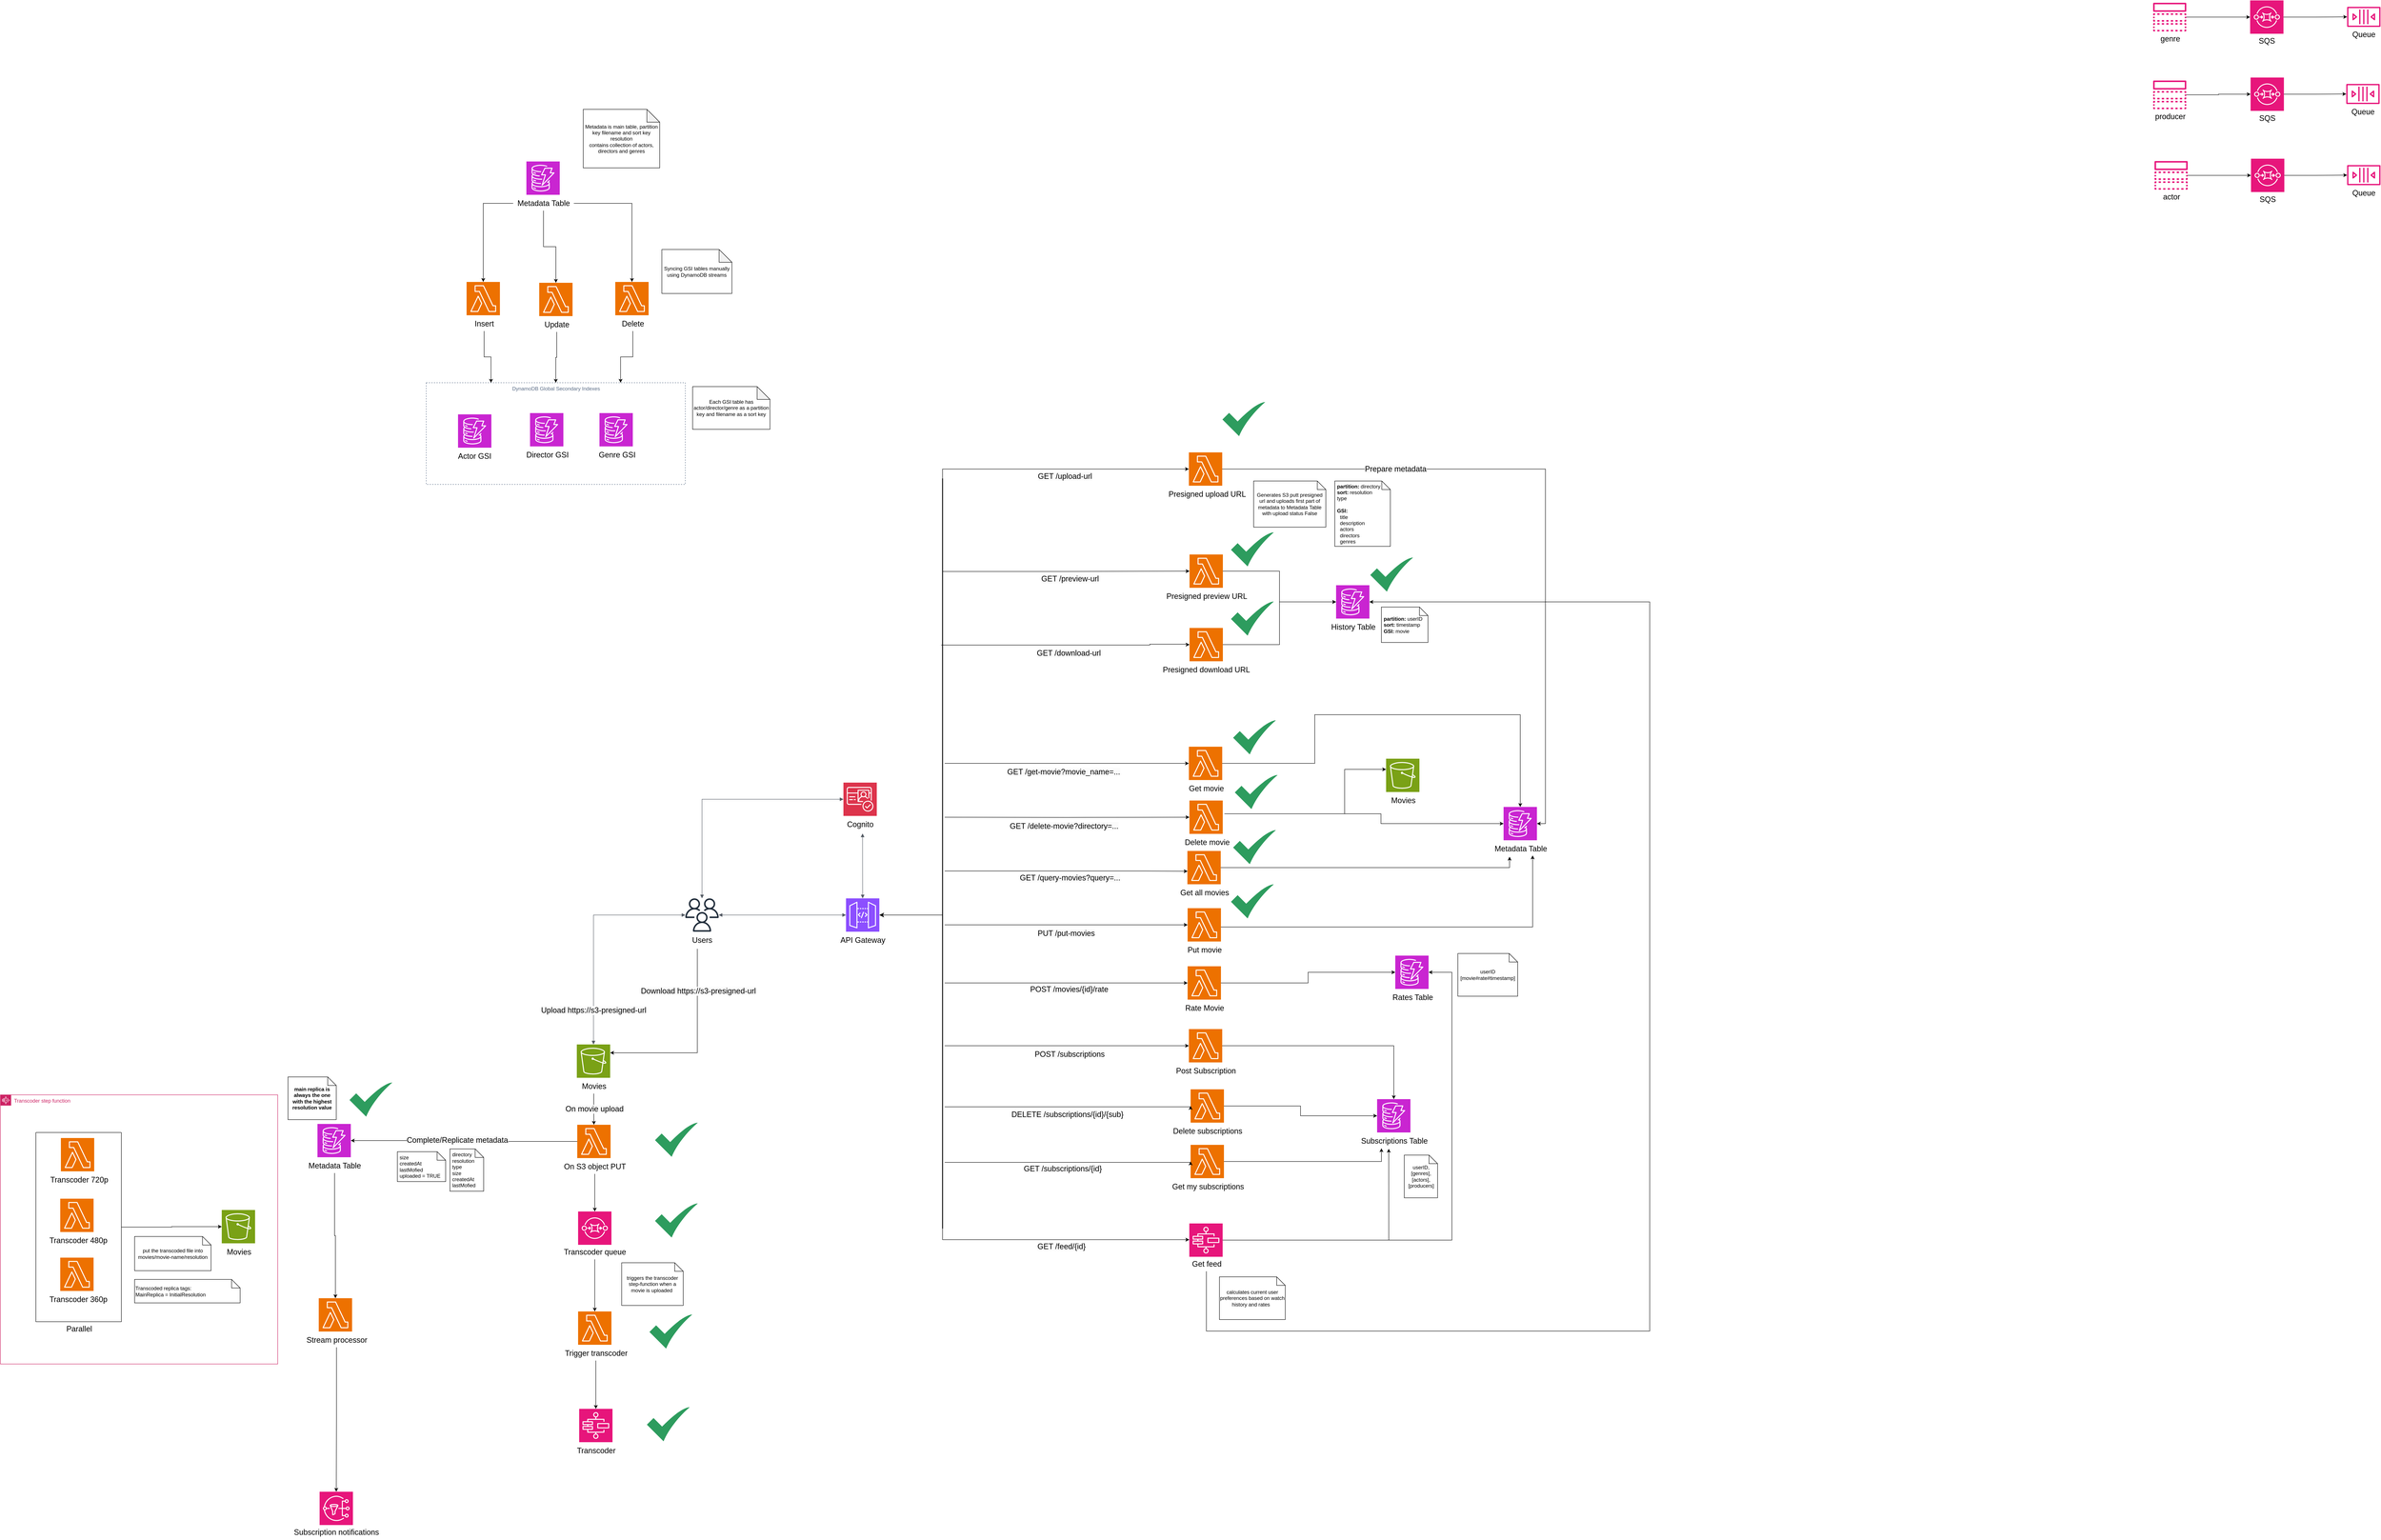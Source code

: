 <mxfile version="24.6.4" type="github">
  <diagram name="Page-1" id="znpa9NBMzFoS2YleKbPP">
    <mxGraphModel dx="5635" dy="3733" grid="0" gridSize="10" guides="1" tooltips="1" connect="1" arrows="1" fold="1" page="1" pageScale="1" pageWidth="850" pageHeight="1100" math="0" shadow="0">
      <root>
        <mxCell id="0" />
        <mxCell id="1" parent="0" />
        <mxCell id="KK_OaHmrvpVo3a35yFaE-41" value="" style="group" parent="1" vertex="1" connectable="0">
          <mxGeometry x="-130" y="790" width="130" height="118" as="geometry" />
        </mxCell>
        <mxCell id="KK_OaHmrvpVo3a35yFaE-32" value="" style="sketch=0;points=[[0,0,0],[0.25,0,0],[0.5,0,0],[0.75,0,0],[1,0,0],[0,1,0],[0.25,1,0],[0.5,1,0],[0.75,1,0],[1,1,0],[0,0.25,0],[0,0.5,0],[0,0.75,0],[1,0.25,0],[1,0.5,0],[1,0.75,0]];outlineConnect=0;fontColor=#232F3E;fillColor=#8C4FFF;strokeColor=#ffffff;dashed=0;verticalLabelPosition=bottom;verticalAlign=top;align=center;html=1;fontSize=12;fontStyle=0;aspect=fixed;shape=mxgraph.aws4.resourceIcon;resIcon=mxgraph.aws4.api_gateway;" parent="KK_OaHmrvpVo3a35yFaE-41" vertex="1">
          <mxGeometry x="26" width="78" height="78" as="geometry" />
        </mxCell>
        <mxCell id="KK_OaHmrvpVo3a35yFaE-36" value="&lt;font style=&quot;font-size: 18px;&quot;&gt;API Gateway&lt;/font&gt;" style="text;html=1;align=center;verticalAlign=middle;resizable=0;points=[];autosize=1;strokeColor=none;fillColor=none;" parent="KK_OaHmrvpVo3a35yFaE-41" vertex="1">
          <mxGeometry y="78" width="130" height="40" as="geometry" />
        </mxCell>
        <mxCell id="KK_OaHmrvpVo3a35yFaE-42" value="" style="group" parent="1" vertex="1" connectable="0">
          <mxGeometry x="-116" y="519" width="90" height="118" as="geometry" />
        </mxCell>
        <mxCell id="KK_OaHmrvpVo3a35yFaE-31" value="" style="sketch=0;points=[[0,0,0],[0.25,0,0],[0.5,0,0],[0.75,0,0],[1,0,0],[0,1,0],[0.25,1,0],[0.5,1,0],[0.75,1,0],[1,1,0],[0,0.25,0],[0,0.5,0],[0,0.75,0],[1,0.25,0],[1,0.5,0],[1,0.75,0]];outlineConnect=0;fontColor=#232F3E;fillColor=#DD344C;strokeColor=#ffffff;dashed=0;verticalLabelPosition=bottom;verticalAlign=top;align=center;html=1;fontSize=12;fontStyle=0;aspect=fixed;shape=mxgraph.aws4.resourceIcon;resIcon=mxgraph.aws4.cognito;" parent="KK_OaHmrvpVo3a35yFaE-42" vertex="1">
          <mxGeometry x="6" width="78" height="78" as="geometry" />
        </mxCell>
        <mxCell id="KK_OaHmrvpVo3a35yFaE-35" value="&lt;font style=&quot;font-size: 18px;&quot;&gt;Cognito&lt;/font&gt;" style="text;html=1;align=center;verticalAlign=middle;resizable=0;points=[];autosize=1;strokeColor=none;fillColor=none;" parent="KK_OaHmrvpVo3a35yFaE-42" vertex="1">
          <mxGeometry y="78" width="90" height="40" as="geometry" />
        </mxCell>
        <mxCell id="KK_OaHmrvpVo3a35yFaE-46" value="" style="group" parent="1" vertex="1" connectable="0">
          <mxGeometry x="1160" y="463" width="78" height="118" as="geometry" />
        </mxCell>
        <mxCell id="KK_OaHmrvpVo3a35yFaE-14" value="" style="sketch=0;points=[[0,0,0],[0.25,0,0],[0.5,0,0],[0.75,0,0],[1,0,0],[0,1,0],[0.25,1,0],[0.5,1,0],[0.75,1,0],[1,1,0],[0,0.25,0],[0,0.5,0],[0,0.75,0],[1,0.25,0],[1,0.5,0],[1,0.75,0]];outlineConnect=0;fontColor=#232F3E;fillColor=#7AA116;strokeColor=#ffffff;dashed=0;verticalLabelPosition=bottom;verticalAlign=top;align=center;html=1;fontSize=12;fontStyle=0;aspect=fixed;shape=mxgraph.aws4.resourceIcon;resIcon=mxgraph.aws4.s3;" parent="KK_OaHmrvpVo3a35yFaE-46" vertex="1">
          <mxGeometry width="78" height="78" as="geometry" />
        </mxCell>
        <mxCell id="KK_OaHmrvpVo3a35yFaE-43" value="&lt;span style=&quot;font-size: 18px;&quot;&gt;Movies&lt;/span&gt;" style="text;html=1;align=center;verticalAlign=middle;resizable=0;points=[];autosize=1;strokeColor=none;fillColor=none;" parent="KK_OaHmrvpVo3a35yFaE-46" vertex="1">
          <mxGeometry x="2" y="81" width="75" height="34" as="geometry" />
        </mxCell>
        <mxCell id="KK_OaHmrvpVo3a35yFaE-48" value="" style="group" parent="1" vertex="1" connectable="0">
          <mxGeometry x="-480" y="790" width="78" height="118" as="geometry" />
        </mxCell>
        <mxCell id="KK_OaHmrvpVo3a35yFaE-19" value="" style="sketch=0;outlineConnect=0;fontColor=#232F3E;gradientColor=none;fillColor=#232F3D;strokeColor=none;dashed=0;verticalLabelPosition=bottom;verticalAlign=top;align=center;html=1;fontSize=12;fontStyle=0;aspect=fixed;pointerEvents=1;shape=mxgraph.aws4.users;" parent="KK_OaHmrvpVo3a35yFaE-48" vertex="1">
          <mxGeometry width="78" height="78" as="geometry" />
        </mxCell>
        <mxCell id="KK_OaHmrvpVo3a35yFaE-47" value="&lt;span style=&quot;font-size: 18px;&quot;&gt;Users&lt;/span&gt;" style="text;html=1;align=center;verticalAlign=middle;resizable=0;points=[];autosize=1;strokeColor=none;fillColor=none;" parent="KK_OaHmrvpVo3a35yFaE-48" vertex="1">
          <mxGeometry x="4" y="78" width="70" height="40" as="geometry" />
        </mxCell>
        <mxCell id="KK_OaHmrvpVo3a35yFaE-66" value="" style="edgeStyle=orthogonalEdgeStyle;html=1;endArrow=block;elbow=vertical;startArrow=block;startFill=1;endFill=1;strokeColor=#545B64;rounded=0;entryX=0.5;entryY=0;entryDx=0;entryDy=0;entryPerimeter=0;exitX=0.564;exitY=1.028;exitDx=0;exitDy=0;exitPerimeter=0;" parent="1" source="KK_OaHmrvpVo3a35yFaE-35" target="KK_OaHmrvpVo3a35yFaE-32" edge="1">
          <mxGeometry width="100" relative="1" as="geometry">
            <mxPoint x="-190" y="672" as="sourcePoint" />
            <mxPoint x="150" y="610" as="targetPoint" />
          </mxGeometry>
        </mxCell>
        <mxCell id="KK_OaHmrvpVo3a35yFaE-67" value="" style="edgeStyle=orthogonalEdgeStyle;html=1;endArrow=block;elbow=vertical;startArrow=block;startFill=1;endFill=1;strokeColor=#545B64;rounded=0;exitX=0;exitY=0.5;exitDx=0;exitDy=0;exitPerimeter=0;" parent="1" source="KK_OaHmrvpVo3a35yFaE-31" target="KK_OaHmrvpVo3a35yFaE-19" edge="1">
          <mxGeometry width="100" relative="1" as="geometry">
            <mxPoint x="-210" y="450" as="sourcePoint" />
            <mxPoint x="-210" y="760" as="targetPoint" />
          </mxGeometry>
        </mxCell>
        <mxCell id="KK_OaHmrvpVo3a35yFaE-68" value="" style="edgeStyle=orthogonalEdgeStyle;html=1;endArrow=block;elbow=vertical;startArrow=block;startFill=1;endFill=1;strokeColor=#545B64;rounded=0;entryX=0;entryY=0.5;entryDx=0;entryDy=0;entryPerimeter=0;" parent="1" source="KK_OaHmrvpVo3a35yFaE-19" target="KK_OaHmrvpVo3a35yFaE-32" edge="1">
          <mxGeometry width="100" relative="1" as="geometry">
            <mxPoint x="-280" y="930" as="sourcePoint" />
            <mxPoint x="-280" y="620" as="targetPoint" />
          </mxGeometry>
        </mxCell>
        <mxCell id="a5mPWVhoy3-nCRkhm6n--4" value="" style="group" parent="1" vertex="1" connectable="0">
          <mxGeometry x="679.5" y="813" width="110" height="118" as="geometry" />
        </mxCell>
        <mxCell id="a5mPWVhoy3-nCRkhm6n--5" value="" style="sketch=0;points=[[0,0,0],[0.25,0,0],[0.5,0,0],[0.75,0,0],[1,0,0],[0,1,0],[0.25,1,0],[0.5,1,0],[0.75,1,0],[1,1,0],[0,0.25,0],[0,0.5,0],[0,0.75,0],[1,0.25,0],[1,0.5,0],[1,0.75,0]];outlineConnect=0;fontColor=#232F3E;fillColor=#ED7100;strokeColor=#ffffff;dashed=0;verticalLabelPosition=bottom;verticalAlign=top;align=center;html=1;fontSize=12;fontStyle=0;aspect=fixed;shape=mxgraph.aws4.resourceIcon;resIcon=mxgraph.aws4.lambda;" parent="a5mPWVhoy3-nCRkhm6n--4" vertex="1">
          <mxGeometry x="16" width="78" height="78" as="geometry" />
        </mxCell>
        <mxCell id="a5mPWVhoy3-nCRkhm6n--6" value="&lt;font style=&quot;font-size: 18px;&quot;&gt;Put movie&lt;/font&gt;" style="text;html=1;align=center;verticalAlign=middle;resizable=0;points=[];autosize=1;strokeColor=none;fillColor=none;" parent="a5mPWVhoy3-nCRkhm6n--4" vertex="1">
          <mxGeometry x="6" y="81" width="99" height="34" as="geometry" />
        </mxCell>
        <mxCell id="a5mPWVhoy3-nCRkhm6n--10" value="" style="group" parent="1" vertex="1" connectable="0">
          <mxGeometry x="679.5" y="949" width="110" height="118" as="geometry" />
        </mxCell>
        <mxCell id="a5mPWVhoy3-nCRkhm6n--11" value="" style="sketch=0;points=[[0,0,0],[0.25,0,0],[0.5,0,0],[0.75,0,0],[1,0,0],[0,1,0],[0.25,1,0],[0.5,1,0],[0.75,1,0],[1,1,0],[0,0.25,0],[0,0.5,0],[0,0.75,0],[1,0.25,0],[1,0.5,0],[1,0.75,0]];outlineConnect=0;fontColor=#232F3E;fillColor=#ED7100;strokeColor=#ffffff;dashed=0;verticalLabelPosition=bottom;verticalAlign=top;align=center;html=1;fontSize=12;fontStyle=0;aspect=fixed;shape=mxgraph.aws4.resourceIcon;resIcon=mxgraph.aws4.lambda;" parent="a5mPWVhoy3-nCRkhm6n--10" vertex="1">
          <mxGeometry x="16" width="78" height="78" as="geometry" />
        </mxCell>
        <mxCell id="a5mPWVhoy3-nCRkhm6n--12" value="&lt;font style=&quot;font-size: 18px;&quot;&gt;Rate Movie&lt;/font&gt;" style="text;html=1;align=center;verticalAlign=middle;resizable=0;points=[];autosize=1;strokeColor=none;fillColor=none;" parent="a5mPWVhoy3-nCRkhm6n--10" vertex="1">
          <mxGeometry x="1" y="81" width="109" height="34" as="geometry" />
        </mxCell>
        <mxCell id="a5mPWVhoy3-nCRkhm6n--13" value="" style="group" parent="1" vertex="1" connectable="0">
          <mxGeometry x="682.5" y="1096" width="134" height="118" as="geometry" />
        </mxCell>
        <mxCell id="a5mPWVhoy3-nCRkhm6n--14" value="" style="sketch=0;points=[[0,0,0],[0.25,0,0],[0.5,0,0],[0.75,0,0],[1,0,0],[0,1,0],[0.25,1,0],[0.5,1,0],[0.75,1,0],[1,1,0],[0,0.25,0],[0,0.5,0],[0,0.75,0],[1,0.25,0],[1,0.5,0],[1,0.75,0]];outlineConnect=0;fontColor=#232F3E;fillColor=#ED7100;strokeColor=#ffffff;dashed=0;verticalLabelPosition=bottom;verticalAlign=top;align=center;html=1;fontSize=12;fontStyle=0;aspect=fixed;shape=mxgraph.aws4.resourceIcon;resIcon=mxgraph.aws4.lambda;" parent="a5mPWVhoy3-nCRkhm6n--13" vertex="1">
          <mxGeometry x="16" width="78" height="78" as="geometry" />
        </mxCell>
        <mxCell id="a5mPWVhoy3-nCRkhm6n--15" value="&lt;font style=&quot;font-size: 18px;&quot;&gt;Post Subscription&lt;/font&gt;" style="text;html=1;align=center;verticalAlign=middle;resizable=0;points=[];autosize=1;strokeColor=none;fillColor=none;" parent="a5mPWVhoy3-nCRkhm6n--13" vertex="1">
          <mxGeometry x="-24" y="81" width="158" height="34" as="geometry" />
        </mxCell>
        <mxCell id="a5mPWVhoy3-nCRkhm6n--67" value="" style="group" parent="1" vertex="1" connectable="0">
          <mxGeometry x="686.5" y="1237" width="150" height="118" as="geometry" />
        </mxCell>
        <mxCell id="a5mPWVhoy3-nCRkhm6n--68" value="" style="sketch=0;points=[[0,0,0],[0.25,0,0],[0.5,0,0],[0.75,0,0],[1,0,0],[0,1,0],[0.25,1,0],[0.5,1,0],[0.75,1,0],[1,1,0],[0,0.25,0],[0,0.5,0],[0,0.75,0],[1,0.25,0],[1,0.5,0],[1,0.75,0]];outlineConnect=0;fontColor=#232F3E;fillColor=#ED7100;strokeColor=#ffffff;dashed=0;verticalLabelPosition=bottom;verticalAlign=top;align=center;html=1;fontSize=12;fontStyle=0;aspect=fixed;shape=mxgraph.aws4.resourceIcon;resIcon=mxgraph.aws4.lambda;" parent="a5mPWVhoy3-nCRkhm6n--67" vertex="1">
          <mxGeometry x="16" width="78" height="78" as="geometry" />
        </mxCell>
        <mxCell id="a5mPWVhoy3-nCRkhm6n--69" value="&lt;font style=&quot;font-size: 18px;&quot;&gt;Delete subscriptions&lt;/font&gt;" style="text;html=1;align=center;verticalAlign=middle;resizable=0;points=[];autosize=1;strokeColor=none;fillColor=none;" parent="a5mPWVhoy3-nCRkhm6n--67" vertex="1">
          <mxGeometry x="-39" y="81" width="189" height="34" as="geometry" />
        </mxCell>
        <mxCell id="a5mPWVhoy3-nCRkhm6n--70" value="" style="group" parent="1" vertex="1" connectable="0">
          <mxGeometry x="686.5" y="1367" width="152" height="118" as="geometry" />
        </mxCell>
        <mxCell id="a5mPWVhoy3-nCRkhm6n--71" value="" style="sketch=0;points=[[0,0,0],[0.25,0,0],[0.5,0,0],[0.75,0,0],[1,0,0],[0,1,0],[0.25,1,0],[0.5,1,0],[0.75,1,0],[1,1,0],[0,0.25,0],[0,0.5,0],[0,0.75,0],[1,0.25,0],[1,0.5,0],[1,0.75,0]];outlineConnect=0;fontColor=#232F3E;fillColor=#ED7100;strokeColor=#ffffff;dashed=0;verticalLabelPosition=bottom;verticalAlign=top;align=center;html=1;fontSize=12;fontStyle=0;aspect=fixed;shape=mxgraph.aws4.resourceIcon;resIcon=mxgraph.aws4.lambda;" parent="a5mPWVhoy3-nCRkhm6n--70" vertex="1">
          <mxGeometry x="16" width="78" height="78" as="geometry" />
        </mxCell>
        <mxCell id="a5mPWVhoy3-nCRkhm6n--72" value="&lt;span style=&quot;font-size: 18px;&quot;&gt;Get my subscriptions&lt;/span&gt;" style="text;html=1;align=center;verticalAlign=middle;resizable=0;points=[];autosize=1;strokeColor=none;fillColor=none;" parent="a5mPWVhoy3-nCRkhm6n--70" vertex="1">
          <mxGeometry x="-40" y="81" width="192" height="34" as="geometry" />
        </mxCell>
        <mxCell id="ywkyJRlHClKqvrW9Rvdm-67" style="edgeStyle=orthogonalEdgeStyle;rounded=0;orthogonalLoop=1;jettySize=auto;html=1;" parent="1" source="a5mPWVhoy3-nCRkhm6n--90" target="ywkyJRlHClKqvrW9Rvdm-65" edge="1">
          <mxGeometry relative="1" as="geometry">
            <Array as="points">
              <mxPoint x="122" y="1589" />
            </Array>
          </mxGeometry>
        </mxCell>
        <mxCell id="ywkyJRlHClKqvrW9Rvdm-68" value="&lt;span style=&quot;color: rgba(0, 0, 0, 0); font-family: monospace; font-size: 0px; text-align: start; background-color: rgb(251, 251, 251);&quot;&gt;%3CmxGraphModel%3E%3Croot%3E%3CmxCell%20id%3D%220%22%2F%3E%3CmxCell%20id%3D%221%22%20parent%3D%220%22%2F%3E%3CmxCell%20id%3D%222%22%20value%3D%22%22%20style%3D%22group%22%20vertex%3D%221%22%20connectable%3D%220%22%20parent%3D%221%22%3E%3CmxGeometry%20x%3D%22703.75%22%20y%3D%22553%22%20width%3D%22102.5%22%20height%3D%22112%22%20as%3D%22geometry%22%2F%3E%3C%2FmxCell%3E%3CmxCell%20id%3D%223%22%20value%3D%22%22%20style%3D%22sketch%3D0%3Bpoints%3D%5B%5B0%2C0%2C0%5D%2C%5B0.25%2C0%2C0%5D%2C%5B0.5%2C0%2C0%5D%2C%5B0.75%2C0%2C0%5D%2C%5B1%2C0%2C0%5D%2C%5B0%2C1%2C0%5D%2C%5B0.25%2C1%2C0%5D%2C%5B0.5%2C1%2C0%5D%2C%5B0.75%2C1%2C0%5D%2C%5B1%2C1%2C0%5D%2C%5B0%2C0.25%2C0%5D%2C%5B0%2C0.5%2C0%5D%2C%5B0%2C0.75%2C0%5D%2C%5B1%2C0.25%2C0%5D%2C%5B1%2C0.5%2C0%5D%2C%5B1%2C0.75%2C0%5D%5D%3BoutlineConnect%3D0%3BfontColor%3D%23232F3E%3BfillColor%3D%23E7157B%3BstrokeColor%3D%23ffffff%3Bdashed%3D0%3BverticalLabelPosition%3Dbottom%3BverticalAlign%3Dtop%3Balign%3Dcenter%3Bhtml%3D1%3BfontSize%3D12%3BfontStyle%3D0%3Baspect%3Dfixed%3Bshape%3Dmxgraph.aws4.resourceIcon%3BresIcon%3Dmxgraph.aws4.step_functions%3B%22%20vertex%3D%221%22%20parent%3D%222%22%3E%3CmxGeometry%20width%3D%2278%22%20height%3D%2278%22%20as%3D%22geometry%22%2F%3E%3C%2FmxCell%3E%3CmxCell%20id%3D%224%22%20value%3D%22%26lt%3Bspan%20style%3D%26quot%3Bfont-size%3A%2018px%3B%26quot%3B%26gt%3BDelete%20movie%26lt%3B%2Fspan%26gt%3B%22%20style%3D%22text%3Bhtml%3D1%3Balign%3Dcenter%3BverticalAlign%3Dmiddle%3Bresizable%3D0%3Bpoints%3D%5B%5D%3Bautosize%3D1%3BstrokeColor%3Dnone%3BfillColor%3Dnone%3B%22%20vertex%3D%221%22%20parent%3D%222%22%3E%3CmxGeometry%20x%3D%22-23.5%22%20y%3D%2278%22%20width%3D%22126%22%20height%3D%2234%22%20as%3D%22geometry%22%2F%3E%3C%2FmxCell%3E%3C%2Froot%3E%3C%2FmxGraphModel%&lt;/span&gt;" style="edgeLabel;html=1;align=center;verticalAlign=middle;resizable=0;points=[];" parent="ywkyJRlHClKqvrW9Rvdm-67" vertex="1" connectable="0">
          <mxGeometry x="-0.023" y="-2" relative="1" as="geometry">
            <mxPoint as="offset" />
          </mxGeometry>
        </mxCell>
        <mxCell id="ywkyJRlHClKqvrW9Rvdm-69" value="&lt;span style=&quot;font-size: 18px; background-color: rgb(251, 251, 251);&quot;&gt;GET /feed/{id}&lt;/span&gt;" style="edgeLabel;html=1;align=center;verticalAlign=middle;resizable=0;points=[];" parent="ywkyJRlHClKqvrW9Rvdm-67" vertex="1" connectable="0">
          <mxGeometry x="-0.015" y="-1" relative="1" as="geometry">
            <mxPoint x="7" y="15" as="offset" />
          </mxGeometry>
        </mxCell>
        <mxCell id="a5mPWVhoy3-nCRkhm6n--90" value="" style="line;strokeWidth=2;direction=south;html=1;" parent="1" vertex="1">
          <mxGeometry x="117" y="-193" width="10" height="1756" as="geometry" />
        </mxCell>
        <mxCell id="a5mPWVhoy3-nCRkhm6n--91" value="" style="edgeStyle=segmentEdgeStyle;endArrow=classic;html=1;curved=0;rounded=0;endSize=8;startSize=8;entryX=1;entryY=0.5;entryDx=0;entryDy=0;entryPerimeter=0;" parent="1" target="KK_OaHmrvpVo3a35yFaE-32" edge="1">
          <mxGeometry width="50" height="50" relative="1" as="geometry">
            <mxPoint x="122" y="829" as="sourcePoint" />
            <mxPoint x="-374" y="1326" as="targetPoint" />
            <Array as="points">
              <mxPoint x="122" y="829" />
            </Array>
          </mxGeometry>
        </mxCell>
        <mxCell id="a5mPWVhoy3-nCRkhm6n--95" style="edgeStyle=orthogonalEdgeStyle;rounded=0;orthogonalLoop=1;jettySize=auto;html=1;entryX=0;entryY=0.5;entryDx=0;entryDy=0;entryPerimeter=0;" parent="1" source="a5mPWVhoy3-nCRkhm6n--90" target="a5mPWVhoy3-nCRkhm6n--201" edge="1">
          <mxGeometry relative="1" as="geometry">
            <mxPoint x="479" y="554" as="targetPoint" />
            <Array as="points">
              <mxPoint x="690" y="474" />
            </Array>
          </mxGeometry>
        </mxCell>
        <mxCell id="a5mPWVhoy3-nCRkhm6n--119" value="&lt;span style=&quot;font-size: 18px; background-color: rgb(251, 251, 251);&quot;&gt;GET /get-movie?movie_name=...&lt;/span&gt;" style="edgeLabel;html=1;align=center;verticalAlign=middle;resizable=0;points=[];" parent="a5mPWVhoy3-nCRkhm6n--95" vertex="1" connectable="0">
          <mxGeometry x="-0.014" y="2" relative="1" as="geometry">
            <mxPoint x="-4" y="22" as="offset" />
          </mxGeometry>
        </mxCell>
        <mxCell id="a5mPWVhoy3-nCRkhm6n--97" style="edgeStyle=orthogonalEdgeStyle;rounded=0;orthogonalLoop=1;jettySize=auto;html=1;entryX=0;entryY=0.5;entryDx=0;entryDy=0;entryPerimeter=0;" parent="1" source="a5mPWVhoy3-nCRkhm6n--90" target="a5mPWVhoy3-nCRkhm6n--5" edge="1">
          <mxGeometry relative="1" as="geometry">
            <Array as="points">
              <mxPoint x="688" y="852" />
            </Array>
          </mxGeometry>
        </mxCell>
        <mxCell id="a5mPWVhoy3-nCRkhm6n--121" value="&lt;span style=&quot;font-size: 18px; background-color: rgb(251, 251, 251);&quot;&gt;PUT /put-movies&lt;/span&gt;" style="edgeLabel;html=1;align=center;verticalAlign=middle;resizable=0;points=[];" parent="a5mPWVhoy3-nCRkhm6n--97" vertex="1" connectable="0">
          <mxGeometry x="-0.016" y="-1" relative="1" as="geometry">
            <mxPoint x="4" y="19" as="offset" />
          </mxGeometry>
        </mxCell>
        <mxCell id="a5mPWVhoy3-nCRkhm6n--98" style="edgeStyle=orthogonalEdgeStyle;rounded=0;orthogonalLoop=1;jettySize=auto;html=1;entryX=0;entryY=0.5;entryDx=0;entryDy=0;entryPerimeter=0;" parent="1" source="a5mPWVhoy3-nCRkhm6n--90" edge="1">
          <mxGeometry relative="1" as="geometry">
            <mxPoint x="695.5" y="726.5" as="targetPoint" />
            <Array as="points">
              <mxPoint x="596" y="726" />
              <mxPoint x="596" y="726" />
            </Array>
          </mxGeometry>
        </mxCell>
        <mxCell id="a5mPWVhoy3-nCRkhm6n--122" value="&lt;span style=&quot;font-size: 18px; background-color: rgb(251, 251, 251);&quot;&gt;GET /query-movies?query=...&lt;/span&gt;" style="edgeLabel;html=1;align=center;verticalAlign=middle;resizable=0;points=[];" parent="a5mPWVhoy3-nCRkhm6n--98" vertex="1" connectable="0">
          <mxGeometry x="0.029" y="-5" relative="1" as="geometry">
            <mxPoint y="11" as="offset" />
          </mxGeometry>
        </mxCell>
        <mxCell id="a5mPWVhoy3-nCRkhm6n--99" style="edgeStyle=orthogonalEdgeStyle;rounded=0;orthogonalLoop=1;jettySize=auto;html=1;entryX=0;entryY=0.5;entryDx=0;entryDy=0;entryPerimeter=0;" parent="1" source="a5mPWVhoy3-nCRkhm6n--90" target="a5mPWVhoy3-nCRkhm6n--11" edge="1">
          <mxGeometry relative="1" as="geometry">
            <Array as="points">
              <mxPoint x="269" y="988" />
              <mxPoint x="269" y="988" />
            </Array>
          </mxGeometry>
        </mxCell>
        <mxCell id="a5mPWVhoy3-nCRkhm6n--123" value="&lt;span style=&quot;font-size: 18px; background-color: rgb(251, 251, 251);&quot;&gt;POST /movies/{id}/rate&lt;/span&gt;" style="edgeLabel;html=1;align=center;verticalAlign=middle;resizable=0;points=[];" parent="a5mPWVhoy3-nCRkhm6n--99" vertex="1" connectable="0">
          <mxGeometry x="-0.021" y="-2" relative="1" as="geometry">
            <mxPoint x="12" y="13" as="offset" />
          </mxGeometry>
        </mxCell>
        <mxCell id="a5mPWVhoy3-nCRkhm6n--101" style="edgeStyle=orthogonalEdgeStyle;rounded=0;orthogonalLoop=1;jettySize=auto;html=1;entryX=0;entryY=0.5;entryDx=0;entryDy=0;entryPerimeter=0;" parent="1" source="a5mPWVhoy3-nCRkhm6n--90" target="a5mPWVhoy3-nCRkhm6n--68" edge="1">
          <mxGeometry relative="1" as="geometry">
            <Array as="points">
              <mxPoint x="245" y="1278" />
              <mxPoint x="245" y="1278" />
            </Array>
          </mxGeometry>
        </mxCell>
        <mxCell id="a5mPWVhoy3-nCRkhm6n--125" value="&lt;span style=&quot;font-size: 18px; background-color: rgb(251, 251, 251);&quot;&gt;DELETE /subscriptions/{id}/{sub}&lt;/span&gt;" style="edgeLabel;html=1;align=center;verticalAlign=middle;resizable=0;points=[];" parent="a5mPWVhoy3-nCRkhm6n--101" vertex="1" connectable="0">
          <mxGeometry x="-0.044" y="-1" relative="1" as="geometry">
            <mxPoint x="11" y="17" as="offset" />
          </mxGeometry>
        </mxCell>
        <mxCell id="a5mPWVhoy3-nCRkhm6n--102" style="edgeStyle=orthogonalEdgeStyle;rounded=0;orthogonalLoop=1;jettySize=auto;html=1;entryX=0;entryY=0.5;entryDx=0;entryDy=0;entryPerimeter=0;" parent="1" source="a5mPWVhoy3-nCRkhm6n--90" target="a5mPWVhoy3-nCRkhm6n--71" edge="1">
          <mxGeometry relative="1" as="geometry">
            <Array as="points">
              <mxPoint x="239" y="1408" />
              <mxPoint x="239" y="1408" />
            </Array>
          </mxGeometry>
        </mxCell>
        <mxCell id="a5mPWVhoy3-nCRkhm6n--126" value="&lt;span style=&quot;font-size: 18px; background-color: rgb(251, 251, 251);&quot;&gt;GET /subscriptions/{id}&lt;/span&gt;" style="edgeLabel;html=1;align=center;verticalAlign=middle;resizable=0;points=[];" parent="a5mPWVhoy3-nCRkhm6n--102" vertex="1" connectable="0">
          <mxGeometry x="-0.052" y="1" relative="1" as="geometry">
            <mxPoint x="2" y="16" as="offset" />
          </mxGeometry>
        </mxCell>
        <mxCell id="a5mPWVhoy3-nCRkhm6n--145" value="" style="group" parent="1" vertex="1" connectable="0">
          <mxGeometry x="664" y="157" width="186" height="118" as="geometry" />
        </mxCell>
        <mxCell id="a5mPWVhoy3-nCRkhm6n--146" value="" style="sketch=0;points=[[0,0,0],[0.25,0,0],[0.5,0,0],[0.75,0,0],[1,0,0],[0,1,0],[0.25,1,0],[0.5,1,0],[0.75,1,0],[1,1,0],[0,0.25,0],[0,0.5,0],[0,0.75,0],[1,0.25,0],[1,0.5,0],[1,0.75,0]];outlineConnect=0;fontColor=#232F3E;fillColor=#ED7100;strokeColor=#ffffff;dashed=0;verticalLabelPosition=bottom;verticalAlign=top;align=center;html=1;fontSize=12;fontStyle=0;aspect=fixed;shape=mxgraph.aws4.resourceIcon;resIcon=mxgraph.aws4.lambda;" parent="a5mPWVhoy3-nCRkhm6n--145" vertex="1">
          <mxGeometry x="36" width="78" height="78" as="geometry" />
        </mxCell>
        <mxCell id="a5mPWVhoy3-nCRkhm6n--147" value="&lt;span style=&quot;font-size: 18px;&quot;&gt;Presigned download URL&lt;/span&gt;" style="text;html=1;align=center;verticalAlign=middle;resizable=0;points=[];autosize=1;strokeColor=none;fillColor=none;" parent="a5mPWVhoy3-nCRkhm6n--145" vertex="1">
          <mxGeometry x="-36" y="81" width="222" height="34" as="geometry" />
        </mxCell>
        <mxCell id="a5mPWVhoy3-nCRkhm6n--148" style="edgeStyle=orthogonalEdgeStyle;rounded=0;orthogonalLoop=1;jettySize=auto;html=1;entryX=0;entryY=0.5;entryDx=0;entryDy=0;entryPerimeter=0;" parent="1" target="a5mPWVhoy3-nCRkhm6n--146" edge="1">
          <mxGeometry relative="1" as="geometry">
            <mxPoint x="119" y="197" as="sourcePoint" />
            <Array as="points">
              <mxPoint x="607" y="197" />
              <mxPoint x="607" y="195" />
              <mxPoint x="695" y="195" />
              <mxPoint x="695" y="196" />
            </Array>
          </mxGeometry>
        </mxCell>
        <mxCell id="a5mPWVhoy3-nCRkhm6n--149" value="&lt;span style=&quot;font-size: 18px; background-color: rgb(251, 251, 251);&quot;&gt;GET /download-url&lt;/span&gt;" style="edgeLabel;html=1;align=center;verticalAlign=middle;resizable=0;points=[];" parent="a5mPWVhoy3-nCRkhm6n--148" vertex="1" connectable="0">
          <mxGeometry x="-0.108" y="3" relative="1" as="geometry">
            <mxPoint x="37" y="22" as="offset" />
          </mxGeometry>
        </mxCell>
        <mxCell id="a5mPWVhoy3-nCRkhm6n--153" style="edgeStyle=orthogonalEdgeStyle;rounded=0;orthogonalLoop=1;jettySize=auto;html=1;entryX=0.697;entryY=0.956;entryDx=0;entryDy=0;entryPerimeter=0;" parent="1" source="a5mPWVhoy3-nCRkhm6n--5" target="ywkyJRlHClKqvrW9Rvdm-48" edge="1">
          <mxGeometry relative="1" as="geometry">
            <Array as="points">
              <mxPoint x="1503" y="857" />
            </Array>
            <mxPoint x="1477" y="697" as="targetPoint" />
          </mxGeometry>
        </mxCell>
        <mxCell id="a5mPWVhoy3-nCRkhm6n--169" value="" style="group" parent="1" vertex="1" connectable="0">
          <mxGeometry x="1165.5" y="924" width="115" height="118" as="geometry" />
        </mxCell>
        <mxCell id="a5mPWVhoy3-nCRkhm6n--170" value="" style="sketch=0;points=[[0,0,0],[0.25,0,0],[0.5,0,0],[0.75,0,0],[1,0,0],[0,1,0],[0.25,1,0],[0.5,1,0],[0.75,1,0],[1,1,0],[0,0.25,0],[0,0.5,0],[0,0.75,0],[1,0.25,0],[1,0.5,0],[1,0.75,0]];outlineConnect=0;fontColor=#232F3E;fillColor=#C925D1;strokeColor=#ffffff;dashed=0;verticalLabelPosition=bottom;verticalAlign=top;align=center;html=1;fontSize=12;fontStyle=0;aspect=fixed;shape=mxgraph.aws4.resourceIcon;resIcon=mxgraph.aws4.dynamodb;" parent="a5mPWVhoy3-nCRkhm6n--169" vertex="1">
          <mxGeometry x="16" width="78" height="78" as="geometry" />
        </mxCell>
        <mxCell id="a5mPWVhoy3-nCRkhm6n--171" value="&lt;font style=&quot;font-size: 18px;&quot;&gt;Rates Table&lt;/font&gt;" style="text;html=1;align=center;verticalAlign=middle;resizable=0;points=[];autosize=1;strokeColor=none;fillColor=none;" parent="a5mPWVhoy3-nCRkhm6n--169" vertex="1">
          <mxGeometry x="-2" y="81" width="117" height="34" as="geometry" />
        </mxCell>
        <mxCell id="a5mPWVhoy3-nCRkhm6n--197" value="" style="group" parent="1" vertex="1" connectable="0">
          <mxGeometry x="679" y="679" width="123" height="118" as="geometry" />
        </mxCell>
        <mxCell id="a5mPWVhoy3-nCRkhm6n--198" value="" style="sketch=0;points=[[0,0,0],[0.25,0,0],[0.5,0,0],[0.75,0,0],[1,0,0],[0,1,0],[0.25,1,0],[0.5,1,0],[0.75,1,0],[1,1,0],[0,0.25,0],[0,0.5,0],[0,0.75,0],[1,0.25,0],[1,0.5,0],[1,0.75,0]];outlineConnect=0;fontColor=#232F3E;fillColor=#ED7100;strokeColor=#ffffff;dashed=0;verticalLabelPosition=bottom;verticalAlign=top;align=center;html=1;fontSize=12;fontStyle=0;aspect=fixed;shape=mxgraph.aws4.resourceIcon;resIcon=mxgraph.aws4.lambda;" parent="a5mPWVhoy3-nCRkhm6n--197" vertex="1">
          <mxGeometry x="16" width="78" height="78" as="geometry" />
        </mxCell>
        <mxCell id="a5mPWVhoy3-nCRkhm6n--199" value="&lt;font style=&quot;font-size: 18px;&quot;&gt;Get all movies&lt;/font&gt;" style="text;html=1;align=center;verticalAlign=middle;resizable=0;points=[];autosize=1;strokeColor=none;fillColor=none;" parent="a5mPWVhoy3-nCRkhm6n--197" vertex="1">
          <mxGeometry x="-12" y="81" width="135" height="34" as="geometry" />
        </mxCell>
        <mxCell id="a5mPWVhoy3-nCRkhm6n--200" value="" style="group" parent="1" vertex="1" connectable="0">
          <mxGeometry x="682.5" y="435" width="134" height="118" as="geometry" />
        </mxCell>
        <mxCell id="a5mPWVhoy3-nCRkhm6n--201" value="" style="sketch=0;points=[[0,0,0],[0.25,0,0],[0.5,0,0],[0.75,0,0],[1,0,0],[0,1,0],[0.25,1,0],[0.5,1,0],[0.75,1,0],[1,1,0],[0,0.25,0],[0,0.5,0],[0,0.75,0],[1,0.25,0],[1,0.5,0],[1,0.75,0]];outlineConnect=0;fontColor=#232F3E;fillColor=#ED7100;strokeColor=#ffffff;dashed=0;verticalLabelPosition=bottom;verticalAlign=top;align=center;html=1;fontSize=12;fontStyle=0;aspect=fixed;shape=mxgraph.aws4.resourceIcon;resIcon=mxgraph.aws4.lambda;" parent="a5mPWVhoy3-nCRkhm6n--200" vertex="1">
          <mxGeometry x="16" width="78" height="78" as="geometry" />
        </mxCell>
        <mxCell id="a5mPWVhoy3-nCRkhm6n--202" value="&lt;span style=&quot;font-size: 18px;&quot;&gt;Get movie&lt;/span&gt;" style="text;html=1;align=center;verticalAlign=middle;resizable=0;points=[];autosize=1;strokeColor=none;fillColor=none;" parent="a5mPWVhoy3-nCRkhm6n--200" vertex="1">
          <mxGeometry x="6" y="81" width="101" height="34" as="geometry" />
        </mxCell>
        <mxCell id="a5mPWVhoy3-nCRkhm6n--245" value="" style="group" parent="1" vertex="1" connectable="0">
          <mxGeometry x="682.5" y="-254" width="158" height="118" as="geometry" />
        </mxCell>
        <mxCell id="a5mPWVhoy3-nCRkhm6n--246" value="" style="sketch=0;points=[[0,0,0],[0.25,0,0],[0.5,0,0],[0.75,0,0],[1,0,0],[0,1,0],[0.25,1,0],[0.5,1,0],[0.75,1,0],[1,1,0],[0,0.25,0],[0,0.5,0],[0,0.75,0],[1,0.25,0],[1,0.5,0],[1,0.75,0]];outlineConnect=0;fontColor=#232F3E;fillColor=#ED7100;strokeColor=#ffffff;dashed=0;verticalLabelPosition=bottom;verticalAlign=top;align=center;html=1;fontSize=12;fontStyle=0;aspect=fixed;shape=mxgraph.aws4.resourceIcon;resIcon=mxgraph.aws4.lambda;" parent="a5mPWVhoy3-nCRkhm6n--245" vertex="1">
          <mxGeometry x="16" width="78" height="78" as="geometry" />
        </mxCell>
        <mxCell id="a5mPWVhoy3-nCRkhm6n--247" value="&lt;span style=&quot;font-size: 18px;&quot;&gt;Presigned upload URL&lt;/span&gt;" style="text;html=1;align=center;verticalAlign=middle;resizable=0;points=[];autosize=1;strokeColor=none;fillColor=none;" parent="a5mPWVhoy3-nCRkhm6n--245" vertex="1">
          <mxGeometry x="-41" y="81" width="199" height="34" as="geometry" />
        </mxCell>
        <mxCell id="a5mPWVhoy3-nCRkhm6n--284" value="Transcoder step function" style="points=[[0,0],[0.25,0],[0.5,0],[0.75,0],[1,0],[1,0.25],[1,0.5],[1,0.75],[1,1],[0.75,1],[0.5,1],[0.25,1],[0,1],[0,0.75],[0,0.5],[0,0.25]];outlineConnect=0;gradientColor=none;html=1;whiteSpace=wrap;fontSize=12;fontStyle=0;container=1;pointerEvents=0;collapsible=0;recursiveResize=0;shape=mxgraph.aws4.group;grIcon=mxgraph.aws4.group_aws_step_functions_workflow;strokeColor=#CD2264;fillColor=none;verticalAlign=top;align=left;spacingLeft=30;fontColor=#CD2264;dashed=0;" parent="1" vertex="1">
          <mxGeometry x="-2083" y="1250" width="649" height="630" as="geometry" />
        </mxCell>
        <mxCell id="a5mPWVhoy3-nCRkhm6n--256" value="" style="group" parent="a5mPWVhoy3-nCRkhm6n--284" vertex="1" connectable="0">
          <mxGeometry x="518" y="269.5" width="78" height="118" as="geometry" />
        </mxCell>
        <mxCell id="a5mPWVhoy3-nCRkhm6n--257" value="" style="sketch=0;points=[[0,0,0],[0.25,0,0],[0.5,0,0],[0.75,0,0],[1,0,0],[0,1,0],[0.25,1,0],[0.5,1,0],[0.75,1,0],[1,1,0],[0,0.25,0],[0,0.5,0],[0,0.75,0],[1,0.25,0],[1,0.5,0],[1,0.75,0]];outlineConnect=0;fontColor=#232F3E;fillColor=#7AA116;strokeColor=#ffffff;dashed=0;verticalLabelPosition=bottom;verticalAlign=top;align=center;html=1;fontSize=12;fontStyle=0;aspect=fixed;shape=mxgraph.aws4.resourceIcon;resIcon=mxgraph.aws4.s3;" parent="a5mPWVhoy3-nCRkhm6n--256" vertex="1">
          <mxGeometry width="78" height="78" as="geometry" />
        </mxCell>
        <mxCell id="a5mPWVhoy3-nCRkhm6n--258" value="&lt;span style=&quot;font-size: 18px;&quot;&gt;Movies&lt;/span&gt;" style="text;html=1;align=center;verticalAlign=middle;resizable=0;points=[];autosize=1;strokeColor=none;fillColor=none;" parent="a5mPWVhoy3-nCRkhm6n--256" vertex="1">
          <mxGeometry x="2" y="81" width="75" height="34" as="geometry" />
        </mxCell>
        <mxCell id="a5mPWVhoy3-nCRkhm6n--287" value="" style="swimlane;startSize=0;" parent="a5mPWVhoy3-nCRkhm6n--284" vertex="1">
          <mxGeometry x="83" y="88" width="200" height="443" as="geometry" />
        </mxCell>
        <mxCell id="qcNf_iExyQRf3YDNPGM7-38" value="" style="group" parent="a5mPWVhoy3-nCRkhm6n--287" vertex="1" connectable="0">
          <mxGeometry x="42.5" y="13" width="140" height="118" as="geometry" />
        </mxCell>
        <mxCell id="qcNf_iExyQRf3YDNPGM7-39" value="" style="sketch=0;points=[[0,0,0],[0.25,0,0],[0.5,0,0],[0.75,0,0],[1,0,0],[0,1,0],[0.25,1,0],[0.5,1,0],[0.75,1,0],[1,1,0],[0,0.25,0],[0,0.5,0],[0,0.75,0],[1,0.25,0],[1,0.5,0],[1,0.75,0]];outlineConnect=0;fontColor=#232F3E;fillColor=#ED7100;strokeColor=#ffffff;dashed=0;verticalLabelPosition=bottom;verticalAlign=top;align=center;html=1;fontSize=12;fontStyle=0;aspect=fixed;shape=mxgraph.aws4.resourceIcon;resIcon=mxgraph.aws4.lambda;" parent="qcNf_iExyQRf3YDNPGM7-38" vertex="1">
          <mxGeometry x="16" width="78" height="78" as="geometry" />
        </mxCell>
        <mxCell id="qcNf_iExyQRf3YDNPGM7-40" value="&lt;span style=&quot;font-size: 18px;&quot;&gt;Transcoder 720p&lt;/span&gt;" style="text;html=1;align=center;verticalAlign=middle;resizable=0;points=[];autosize=1;strokeColor=none;fillColor=none;" parent="qcNf_iExyQRf3YDNPGM7-38" vertex="1">
          <mxGeometry x="-19" y="81" width="154" height="34" as="geometry" />
        </mxCell>
        <mxCell id="qcNf_iExyQRf3YDNPGM7-42" value="" style="group" parent="a5mPWVhoy3-nCRkhm6n--287" vertex="1" connectable="0">
          <mxGeometry x="41" y="155" width="140" height="118" as="geometry" />
        </mxCell>
        <mxCell id="qcNf_iExyQRf3YDNPGM7-43" value="" style="sketch=0;points=[[0,0,0],[0.25,0,0],[0.5,0,0],[0.75,0,0],[1,0,0],[0,1,0],[0.25,1,0],[0.5,1,0],[0.75,1,0],[1,1,0],[0,0.25,0],[0,0.5,0],[0,0.75,0],[1,0.25,0],[1,0.5,0],[1,0.75,0]];outlineConnect=0;fontColor=#232F3E;fillColor=#ED7100;strokeColor=#ffffff;dashed=0;verticalLabelPosition=bottom;verticalAlign=top;align=center;html=1;fontSize=12;fontStyle=0;aspect=fixed;shape=mxgraph.aws4.resourceIcon;resIcon=mxgraph.aws4.lambda;" parent="qcNf_iExyQRf3YDNPGM7-42" vertex="1">
          <mxGeometry x="16" width="78" height="78" as="geometry" />
        </mxCell>
        <mxCell id="qcNf_iExyQRf3YDNPGM7-44" value="&lt;span style=&quot;font-size: 18px;&quot;&gt;Transcoder 480p&lt;/span&gt;" style="text;html=1;align=center;verticalAlign=middle;resizable=0;points=[];autosize=1;strokeColor=none;fillColor=none;" parent="qcNf_iExyQRf3YDNPGM7-42" vertex="1">
          <mxGeometry x="-19" y="81" width="154" height="34" as="geometry" />
        </mxCell>
        <mxCell id="qcNf_iExyQRf3YDNPGM7-45" value="" style="group" parent="a5mPWVhoy3-nCRkhm6n--287" vertex="1" connectable="0">
          <mxGeometry x="41" y="293" width="140" height="118" as="geometry" />
        </mxCell>
        <mxCell id="qcNf_iExyQRf3YDNPGM7-46" value="" style="sketch=0;points=[[0,0,0],[0.25,0,0],[0.5,0,0],[0.75,0,0],[1,0,0],[0,1,0],[0.25,1,0],[0.5,1,0],[0.75,1,0],[1,1,0],[0,0.25,0],[0,0.5,0],[0,0.75,0],[1,0.25,0],[1,0.5,0],[1,0.75,0]];outlineConnect=0;fontColor=#232F3E;fillColor=#ED7100;strokeColor=#ffffff;dashed=0;verticalLabelPosition=bottom;verticalAlign=top;align=center;html=1;fontSize=12;fontStyle=0;aspect=fixed;shape=mxgraph.aws4.resourceIcon;resIcon=mxgraph.aws4.lambda;" parent="qcNf_iExyQRf3YDNPGM7-45" vertex="1">
          <mxGeometry x="16" width="78" height="78" as="geometry" />
        </mxCell>
        <mxCell id="qcNf_iExyQRf3YDNPGM7-47" value="&lt;span style=&quot;font-size: 18px;&quot;&gt;Transcoder 360p&lt;/span&gt;" style="text;html=1;align=center;verticalAlign=middle;resizable=0;points=[];autosize=1;strokeColor=none;fillColor=none;" parent="qcNf_iExyQRf3YDNPGM7-45" vertex="1">
          <mxGeometry x="-19" y="81" width="154" height="34" as="geometry" />
        </mxCell>
        <mxCell id="a5mPWVhoy3-nCRkhm6n--288" value="&lt;span style=&quot;font-size: 18px;&quot;&gt;Parallel&lt;/span&gt;" style="text;html=1;align=center;verticalAlign=middle;resizable=0;points=[];autosize=1;strokeColor=none;fillColor=none;" parent="a5mPWVhoy3-nCRkhm6n--284" vertex="1">
          <mxGeometry x="145.5" y="531" width="77" height="34" as="geometry" />
        </mxCell>
        <mxCell id="a5mPWVhoy3-nCRkhm6n--289" style="edgeStyle=orthogonalEdgeStyle;rounded=0;orthogonalLoop=1;jettySize=auto;html=1;exitX=1;exitY=0.5;exitDx=0;exitDy=0;entryX=0;entryY=0.5;entryDx=0;entryDy=0;entryPerimeter=0;" parent="a5mPWVhoy3-nCRkhm6n--284" source="a5mPWVhoy3-nCRkhm6n--287" target="a5mPWVhoy3-nCRkhm6n--257" edge="1">
          <mxGeometry relative="1" as="geometry" />
        </mxCell>
        <mxCell id="a5mPWVhoy3-nCRkhm6n--291" value="put the transcoded file into movies/movie-name/resolution" style="shape=note;size=20;whiteSpace=wrap;html=1;" parent="a5mPWVhoy3-nCRkhm6n--284" vertex="1">
          <mxGeometry x="314" y="331.5" width="179" height="80" as="geometry" />
        </mxCell>
        <mxCell id="4q0Eoj-Lvp2xT61tXLlo-1" value="Transcoded replica tags:&amp;nbsp;&amp;nbsp;&lt;br&gt;MainReplica = InitialResolution" style="shape=note;size=20;whiteSpace=wrap;html=1;align=left;" parent="a5mPWVhoy3-nCRkhm6n--284" vertex="1">
          <mxGeometry x="314" y="432" width="247" height="55" as="geometry" />
        </mxCell>
        <mxCell id="a5mPWVhoy3-nCRkhm6n--292" style="edgeStyle=orthogonalEdgeStyle;rounded=0;orthogonalLoop=1;jettySize=auto;html=1;exitX=0;exitY=0.5;exitDx=0;exitDy=0;exitPerimeter=0;entryX=0;entryY=0.5;entryDx=0;entryDy=0;entryPerimeter=0;" parent="1" source="a5mPWVhoy3-nCRkhm6n--90" target="a5mPWVhoy3-nCRkhm6n--246" edge="1">
          <mxGeometry relative="1" as="geometry" />
        </mxCell>
        <mxCell id="a5mPWVhoy3-nCRkhm6n--293" value="&lt;span style=&quot;font-size: 18px; background-color: rgb(251, 251, 251);&quot;&gt;GET /upload-url&lt;/span&gt;" style="edgeLabel;html=1;align=center;verticalAlign=middle;resizable=0;points=[];" parent="a5mPWVhoy3-nCRkhm6n--292" vertex="1" connectable="0">
          <mxGeometry x="-0.011" y="10" relative="1" as="geometry">
            <mxPoint x="12" y="27" as="offset" />
          </mxGeometry>
        </mxCell>
        <mxCell id="a5mPWVhoy3-nCRkhm6n--296" value="" style="group" parent="1" vertex="1" connectable="0">
          <mxGeometry x="-734" y="1132" width="78" height="118" as="geometry" />
        </mxCell>
        <mxCell id="a5mPWVhoy3-nCRkhm6n--297" value="" style="sketch=0;points=[[0,0,0],[0.25,0,0],[0.5,0,0],[0.75,0,0],[1,0,0],[0,1,0],[0.25,1,0],[0.5,1,0],[0.75,1,0],[1,1,0],[0,0.25,0],[0,0.5,0],[0,0.75,0],[1,0.25,0],[1,0.5,0],[1,0.75,0]];outlineConnect=0;fontColor=#232F3E;fillColor=#7AA116;strokeColor=#ffffff;dashed=0;verticalLabelPosition=bottom;verticalAlign=top;align=center;html=1;fontSize=12;fontStyle=0;aspect=fixed;shape=mxgraph.aws4.resourceIcon;resIcon=mxgraph.aws4.s3;" parent="a5mPWVhoy3-nCRkhm6n--296" vertex="1">
          <mxGeometry width="78" height="78" as="geometry" />
        </mxCell>
        <mxCell id="a5mPWVhoy3-nCRkhm6n--298" value="&lt;span style=&quot;font-size: 18px;&quot;&gt;Movies&lt;/span&gt;" style="text;html=1;align=center;verticalAlign=middle;resizable=0;points=[];autosize=1;strokeColor=none;fillColor=none;" parent="a5mPWVhoy3-nCRkhm6n--296" vertex="1">
          <mxGeometry x="2" y="81" width="75" height="34" as="geometry" />
        </mxCell>
        <mxCell id="a5mPWVhoy3-nCRkhm6n--299" value="" style="edgeStyle=orthogonalEdgeStyle;html=1;endArrow=block;elbow=vertical;startArrow=block;startFill=1;endFill=1;strokeColor=#545B64;rounded=0;entryX=0.5;entryY=0;entryDx=0;entryDy=0;entryPerimeter=0;" parent="1" source="KK_OaHmrvpVo3a35yFaE-19" target="a5mPWVhoy3-nCRkhm6n--297" edge="1">
          <mxGeometry width="100" relative="1" as="geometry">
            <mxPoint x="451" y="1630" as="sourcePoint" />
            <mxPoint x="551" y="1630" as="targetPoint" />
          </mxGeometry>
        </mxCell>
        <mxCell id="a5mPWVhoy3-nCRkhm6n--318" value="&lt;span style=&quot;font-size: 18px; background-color: rgb(251, 251, 251);&quot;&gt;Upload https://s3-presigned-url&lt;/span&gt;" style="edgeLabel;html=1;align=center;verticalAlign=middle;resizable=0;points=[];" parent="a5mPWVhoy3-nCRkhm6n--299" vertex="1" connectable="0">
          <mxGeometry x="-0.038" y="-3" relative="1" as="geometry">
            <mxPoint x="3" y="189" as="offset" />
          </mxGeometry>
        </mxCell>
        <mxCell id="a5mPWVhoy3-nCRkhm6n--309" value="" style="group" parent="1" vertex="1" connectable="0">
          <mxGeometry x="-744" y="1985" width="109" height="117" as="geometry" />
        </mxCell>
        <mxCell id="a5mPWVhoy3-nCRkhm6n--310" value="" style="sketch=0;points=[[0,0,0],[0.25,0,0],[0.5,0,0],[0.75,0,0],[1,0,0],[0,1,0],[0.25,1,0],[0.5,1,0],[0.75,1,0],[1,1,0],[0,0.25,0],[0,0.5,0],[0,0.75,0],[1,0.25,0],[1,0.5,0],[1,0.75,0]];outlineConnect=0;fontColor=#232F3E;fillColor=#E7157B;strokeColor=#ffffff;dashed=0;verticalLabelPosition=bottom;verticalAlign=top;align=center;html=1;fontSize=12;fontStyle=0;aspect=fixed;shape=mxgraph.aws4.resourceIcon;resIcon=mxgraph.aws4.step_functions;" parent="a5mPWVhoy3-nCRkhm6n--309" vertex="1">
          <mxGeometry x="15.5" width="78" height="78" as="geometry" />
        </mxCell>
        <mxCell id="a5mPWVhoy3-nCRkhm6n--311" value="&lt;span style=&quot;font-size: 18px;&quot;&gt;Transcoder&lt;/span&gt;" style="text;html=1;align=center;verticalAlign=middle;resizable=0;points=[];autosize=1;strokeColor=none;fillColor=none;" parent="a5mPWVhoy3-nCRkhm6n--309" vertex="1">
          <mxGeometry y="81.482" width="109" height="34" as="geometry" />
        </mxCell>
        <mxCell id="a5mPWVhoy3-nCRkhm6n--314" value="triggers the transcoder step-function when a movie is uploaded&amp;nbsp;" style="shape=note;size=20;whiteSpace=wrap;html=1;" parent="1" vertex="1">
          <mxGeometry x="-629" y="1643" width="144" height="100" as="geometry" />
        </mxCell>
        <mxCell id="ywkyJRlHClKqvrW9Rvdm-13" value="" style="group" parent="1" vertex="1" connectable="0">
          <mxGeometry x="1027" y="57" width="117" height="118" as="geometry" />
        </mxCell>
        <mxCell id="ywkyJRlHClKqvrW9Rvdm-14" value="" style="sketch=0;points=[[0,0,0],[0.25,0,0],[0.5,0,0],[0.75,0,0],[1,0,0],[0,1,0],[0.25,1,0],[0.5,1,0],[0.75,1,0],[1,1,0],[0,0.25,0],[0,0.5,0],[0,0.75,0],[1,0.25,0],[1,0.5,0],[1,0.75,0]];outlineConnect=0;fontColor=#232F3E;fillColor=#C925D1;strokeColor=#ffffff;dashed=0;verticalLabelPosition=bottom;verticalAlign=top;align=center;html=1;fontSize=12;fontStyle=0;aspect=fixed;shape=mxgraph.aws4.resourceIcon;resIcon=mxgraph.aws4.dynamodb;" parent="ywkyJRlHClKqvrW9Rvdm-13" vertex="1">
          <mxGeometry x="16" width="78" height="78" as="geometry" />
        </mxCell>
        <mxCell id="ywkyJRlHClKqvrW9Rvdm-15" value="&lt;span style=&quot;font-size: 18px;&quot;&gt;History Table&lt;/span&gt;" style="text;html=1;align=center;verticalAlign=middle;resizable=0;points=[];autosize=1;strokeColor=none;fillColor=none;" parent="ywkyJRlHClKqvrW9Rvdm-13" vertex="1">
          <mxGeometry x="-6" y="81" width="123" height="34" as="geometry" />
        </mxCell>
        <mxCell id="ywkyJRlHClKqvrW9Rvdm-21" style="edgeStyle=orthogonalEdgeStyle;rounded=0;orthogonalLoop=1;jettySize=auto;html=1;entryX=1;entryY=0.25;entryDx=0;entryDy=0;entryPerimeter=0;" parent="1" source="KK_OaHmrvpVo3a35yFaE-47" target="a5mPWVhoy3-nCRkhm6n--297" edge="1">
          <mxGeometry relative="1" as="geometry">
            <Array as="points">
              <mxPoint x="-452" y="1152" />
            </Array>
          </mxGeometry>
        </mxCell>
        <mxCell id="ywkyJRlHClKqvrW9Rvdm-22" value="&lt;span style=&quot;font-size: 18px; background-color: rgb(251, 251, 251);&quot;&gt;Download https://s3-presigned-url&lt;/span&gt;" style="edgeLabel;html=1;align=center;verticalAlign=middle;resizable=0;points=[];" parent="ywkyJRlHClKqvrW9Rvdm-21" vertex="1" connectable="0">
          <mxGeometry x="-0.556" y="2" relative="1" as="geometry">
            <mxPoint y="-1" as="offset" />
          </mxGeometry>
        </mxCell>
        <mxCell id="ywkyJRlHClKqvrW9Rvdm-24" value="" style="group" parent="1" vertex="1" connectable="0">
          <mxGeometry x="1123" y="1260" width="143" height="118" as="geometry" />
        </mxCell>
        <mxCell id="ywkyJRlHClKqvrW9Rvdm-25" value="" style="sketch=0;points=[[0,0,0],[0.25,0,0],[0.5,0,0],[0.75,0,0],[1,0,0],[0,1,0],[0.25,1,0],[0.5,1,0],[0.75,1,0],[1,1,0],[0,0.25,0],[0,0.5,0],[0,0.75,0],[1,0.25,0],[1,0.5,0],[1,0.75,0]];outlineConnect=0;fontColor=#232F3E;fillColor=#C925D1;strokeColor=#ffffff;dashed=0;verticalLabelPosition=bottom;verticalAlign=top;align=center;html=1;fontSize=12;fontStyle=0;aspect=fixed;shape=mxgraph.aws4.resourceIcon;resIcon=mxgraph.aws4.dynamodb;" parent="ywkyJRlHClKqvrW9Rvdm-24" vertex="1">
          <mxGeometry x="16" width="78" height="78" as="geometry" />
        </mxCell>
        <mxCell id="ywkyJRlHClKqvrW9Rvdm-26" value="&lt;span style=&quot;font-size: 18px;&quot;&gt;Subscriptions Table&lt;/span&gt;" style="text;html=1;align=center;verticalAlign=middle;resizable=0;points=[];autosize=1;strokeColor=none;fillColor=none;" parent="ywkyJRlHClKqvrW9Rvdm-24" vertex="1">
          <mxGeometry x="-32" y="81" width="175" height="34" as="geometry" />
        </mxCell>
        <mxCell id="ywkyJRlHClKqvrW9Rvdm-46" value="" style="group" parent="1" vertex="1" connectable="0">
          <mxGeometry x="1419" y="576" width="127" height="118" as="geometry" />
        </mxCell>
        <mxCell id="ywkyJRlHClKqvrW9Rvdm-47" value="" style="sketch=0;points=[[0,0,0],[0.25,0,0],[0.5,0,0],[0.75,0,0],[1,0,0],[0,1,0],[0.25,1,0],[0.5,1,0],[0.75,1,0],[1,1,0],[0,0.25,0],[0,0.5,0],[0,0.75,0],[1,0.25,0],[1,0.5,0],[1,0.75,0]];outlineConnect=0;fontColor=#232F3E;fillColor=#C925D1;strokeColor=#ffffff;dashed=0;verticalLabelPosition=bottom;verticalAlign=top;align=center;html=1;fontSize=12;fontStyle=0;aspect=fixed;shape=mxgraph.aws4.resourceIcon;resIcon=mxgraph.aws4.dynamodb;" parent="ywkyJRlHClKqvrW9Rvdm-46" vertex="1">
          <mxGeometry x="16" width="78" height="78" as="geometry" />
        </mxCell>
        <mxCell id="ywkyJRlHClKqvrW9Rvdm-48" value="&lt;font style=&quot;font-size: 18px;&quot;&gt;Metadata Table&lt;/font&gt;" style="text;html=1;align=center;verticalAlign=middle;resizable=0;points=[];autosize=1;strokeColor=none;fillColor=none;" parent="ywkyJRlHClKqvrW9Rvdm-46" vertex="1">
          <mxGeometry x="-15" y="81" width="142" height="34" as="geometry" />
        </mxCell>
        <mxCell id="ywkyJRlHClKqvrW9Rvdm-49" style="edgeStyle=orthogonalEdgeStyle;rounded=0;orthogonalLoop=1;jettySize=auto;html=1;" parent="1" target="KK_OaHmrvpVo3a35yFaE-14" edge="1">
          <mxGeometry relative="1" as="geometry">
            <Array as="points">
              <mxPoint x="1063" y="592" />
              <mxPoint x="1063" y="488" />
            </Array>
            <mxPoint x="781.75" y="592.0" as="sourcePoint" />
          </mxGeometry>
        </mxCell>
        <mxCell id="ywkyJRlHClKqvrW9Rvdm-50" style="edgeStyle=orthogonalEdgeStyle;rounded=0;orthogonalLoop=1;jettySize=auto;html=1;" parent="1" target="ywkyJRlHClKqvrW9Rvdm-47" edge="1">
          <mxGeometry relative="1" as="geometry">
            <Array as="points">
              <mxPoint x="1148" y="592" />
              <mxPoint x="1148" y="615" />
            </Array>
            <mxPoint x="781.75" y="592.0" as="sourcePoint" />
          </mxGeometry>
        </mxCell>
        <mxCell id="ywkyJRlHClKqvrW9Rvdm-54" style="edgeStyle=orthogonalEdgeStyle;rounded=0;orthogonalLoop=1;jettySize=auto;html=1;entryX=0.317;entryY=1.045;entryDx=0;entryDy=0;entryPerimeter=0;" parent="1" source="a5mPWVhoy3-nCRkhm6n--198" target="ywkyJRlHClKqvrW9Rvdm-48" edge="1">
          <mxGeometry relative="1" as="geometry">
            <mxPoint x="1466" y="692" as="targetPoint" />
            <Array as="points">
              <mxPoint x="1449" y="718" />
            </Array>
          </mxGeometry>
        </mxCell>
        <mxCell id="ywkyJRlHClKqvrW9Rvdm-55" style="edgeStyle=orthogonalEdgeStyle;rounded=0;orthogonalLoop=1;jettySize=auto;html=1;entryX=0;entryY=0.5;entryDx=0;entryDy=0;entryPerimeter=0;" parent="1" source="a5mPWVhoy3-nCRkhm6n--11" target="a5mPWVhoy3-nCRkhm6n--170" edge="1">
          <mxGeometry relative="1" as="geometry" />
        </mxCell>
        <mxCell id="ywkyJRlHClKqvrW9Rvdm-56" style="edgeStyle=orthogonalEdgeStyle;rounded=0;orthogonalLoop=1;jettySize=auto;html=1;entryX=0;entryY=0.5;entryDx=0;entryDy=0;entryPerimeter=0;" parent="1" source="a5mPWVhoy3-nCRkhm6n--90" target="a5mPWVhoy3-nCRkhm6n--14" edge="1">
          <mxGeometry relative="1" as="geometry">
            <Array as="points">
              <mxPoint x="261" y="1135" />
              <mxPoint x="261" y="1135" />
            </Array>
          </mxGeometry>
        </mxCell>
        <mxCell id="ywkyJRlHClKqvrW9Rvdm-57" value="&lt;span style=&quot;font-size: 18px; background-color: rgb(251, 251, 251);&quot;&gt;POST /subscriptions&lt;/span&gt;" style="edgeLabel;html=1;align=center;verticalAlign=middle;resizable=0;points=[];" parent="ywkyJRlHClKqvrW9Rvdm-56" vertex="1" connectable="0">
          <mxGeometry x="0.041" y="1" relative="1" as="geometry">
            <mxPoint x="-6" y="21" as="offset" />
          </mxGeometry>
        </mxCell>
        <mxCell id="ywkyJRlHClKqvrW9Rvdm-58" style="edgeStyle=orthogonalEdgeStyle;rounded=0;orthogonalLoop=1;jettySize=auto;html=1;entryX=0.5;entryY=0;entryDx=0;entryDy=0;entryPerimeter=0;" parent="1" source="a5mPWVhoy3-nCRkhm6n--14" target="ywkyJRlHClKqvrW9Rvdm-25" edge="1">
          <mxGeometry relative="1" as="geometry" />
        </mxCell>
        <mxCell id="ywkyJRlHClKqvrW9Rvdm-59" style="edgeStyle=orthogonalEdgeStyle;rounded=0;orthogonalLoop=1;jettySize=auto;html=1;entryX=0;entryY=0.5;entryDx=0;entryDy=0;entryPerimeter=0;" parent="1" source="a5mPWVhoy3-nCRkhm6n--68" target="ywkyJRlHClKqvrW9Rvdm-25" edge="1">
          <mxGeometry relative="1" as="geometry" />
        </mxCell>
        <mxCell id="ywkyJRlHClKqvrW9Rvdm-60" style="edgeStyle=orthogonalEdgeStyle;rounded=0;orthogonalLoop=1;jettySize=auto;html=1;entryX=0.332;entryY=1;entryDx=0;entryDy=0;entryPerimeter=0;" parent="1" source="a5mPWVhoy3-nCRkhm6n--71" target="ywkyJRlHClKqvrW9Rvdm-26" edge="1">
          <mxGeometry relative="1" as="geometry" />
        </mxCell>
        <mxCell id="ywkyJRlHClKqvrW9Rvdm-64" value="" style="group" parent="1" vertex="1" connectable="0">
          <mxGeometry x="699.5" y="1551" width="102.5" height="112" as="geometry" />
        </mxCell>
        <mxCell id="ywkyJRlHClKqvrW9Rvdm-65" value="" style="sketch=0;points=[[0,0,0],[0.25,0,0],[0.5,0,0],[0.75,0,0],[1,0,0],[0,1,0],[0.25,1,0],[0.5,1,0],[0.75,1,0],[1,1,0],[0,0.25,0],[0,0.5,0],[0,0.75,0],[1,0.25,0],[1,0.5,0],[1,0.75,0]];outlineConnect=0;fontColor=#232F3E;fillColor=#E7157B;strokeColor=#ffffff;dashed=0;verticalLabelPosition=bottom;verticalAlign=top;align=center;html=1;fontSize=12;fontStyle=0;aspect=fixed;shape=mxgraph.aws4.resourceIcon;resIcon=mxgraph.aws4.step_functions;" parent="ywkyJRlHClKqvrW9Rvdm-64" vertex="1">
          <mxGeometry width="78" height="78" as="geometry" />
        </mxCell>
        <mxCell id="ywkyJRlHClKqvrW9Rvdm-66" value="&lt;span style=&quot;font-size: 18px;&quot;&gt;Get feed&lt;/span&gt;" style="text;html=1;align=center;verticalAlign=middle;resizable=0;points=[];autosize=1;strokeColor=none;fillColor=none;" parent="ywkyJRlHClKqvrW9Rvdm-64" vertex="1">
          <mxGeometry x="-3.5" y="78" width="87" height="34" as="geometry" />
        </mxCell>
        <mxCell id="ywkyJRlHClKqvrW9Rvdm-70" style="edgeStyle=orthogonalEdgeStyle;rounded=0;orthogonalLoop=1;jettySize=auto;html=1;entryX=1;entryY=0.5;entryDx=0;entryDy=0;entryPerimeter=0;" parent="1" source="ywkyJRlHClKqvrW9Rvdm-66" target="ywkyJRlHClKqvrW9Rvdm-14" edge="1">
          <mxGeometry relative="1" as="geometry">
            <Array as="points">
              <mxPoint x="740" y="1803" />
              <mxPoint x="1777" y="1803" />
              <mxPoint x="1777" y="96" />
            </Array>
          </mxGeometry>
        </mxCell>
        <mxCell id="ywkyJRlHClKqvrW9Rvdm-71" style="edgeStyle=orthogonalEdgeStyle;rounded=0;orthogonalLoop=1;jettySize=auto;html=1;entryX=0.43;entryY=1.036;entryDx=0;entryDy=0;entryPerimeter=0;" parent="1" source="ywkyJRlHClKqvrW9Rvdm-65" target="ywkyJRlHClKqvrW9Rvdm-26" edge="1">
          <mxGeometry relative="1" as="geometry" />
        </mxCell>
        <mxCell id="ywkyJRlHClKqvrW9Rvdm-72" style="edgeStyle=orthogonalEdgeStyle;rounded=0;orthogonalLoop=1;jettySize=auto;html=1;entryX=1;entryY=0.5;entryDx=0;entryDy=0;entryPerimeter=0;" parent="1" source="ywkyJRlHClKqvrW9Rvdm-65" target="a5mPWVhoy3-nCRkhm6n--170" edge="1">
          <mxGeometry relative="1" as="geometry">
            <Array as="points">
              <mxPoint x="1314" y="1590" />
              <mxPoint x="1314" y="963" />
            </Array>
          </mxGeometry>
        </mxCell>
        <mxCell id="ywkyJRlHClKqvrW9Rvdm-73" value="" style="group" parent="1" vertex="1" connectable="0">
          <mxGeometry x="2955" y="-1306.5" width="78" height="101" as="geometry" />
        </mxCell>
        <mxCell id="ywkyJRlHClKqvrW9Rvdm-74" value="" style="sketch=0;outlineConnect=0;fontColor=#232F3E;gradientColor=none;fillColor=#E7157B;strokeColor=none;dashed=0;verticalLabelPosition=bottom;verticalAlign=top;align=center;html=1;fontSize=12;fontStyle=0;aspect=fixed;pointerEvents=1;shape=mxgraph.aws4.topic;" parent="ywkyJRlHClKqvrW9Rvdm-73" vertex="1">
          <mxGeometry width="78" height="67" as="geometry" />
        </mxCell>
        <mxCell id="ywkyJRlHClKqvrW9Rvdm-75" value="&lt;span style=&quot;font-size: 18px;&quot;&gt;genre&lt;/span&gt;" style="text;html=1;align=center;verticalAlign=middle;resizable=0;points=[];autosize=1;strokeColor=none;fillColor=none;" parent="ywkyJRlHClKqvrW9Rvdm-73" vertex="1">
          <mxGeometry x="8.5" y="67" width="63" height="34" as="geometry" />
        </mxCell>
        <mxCell id="ywkyJRlHClKqvrW9Rvdm-76" value="" style="group" parent="1" vertex="1" connectable="0">
          <mxGeometry x="2955" y="-1124.5" width="84.5" height="101" as="geometry" />
        </mxCell>
        <mxCell id="ywkyJRlHClKqvrW9Rvdm-77" value="" style="sketch=0;outlineConnect=0;fontColor=#232F3E;gradientColor=none;fillColor=#E7157B;strokeColor=none;dashed=0;verticalLabelPosition=bottom;verticalAlign=top;align=center;html=1;fontSize=12;fontStyle=0;aspect=fixed;pointerEvents=1;shape=mxgraph.aws4.topic;" parent="ywkyJRlHClKqvrW9Rvdm-76" vertex="1">
          <mxGeometry width="78" height="67" as="geometry" />
        </mxCell>
        <mxCell id="ywkyJRlHClKqvrW9Rvdm-78" value="&lt;span style=&quot;font-size: 18px;&quot;&gt;producer&lt;/span&gt;" style="text;html=1;align=center;verticalAlign=middle;resizable=0;points=[];autosize=1;strokeColor=none;fillColor=none;" parent="ywkyJRlHClKqvrW9Rvdm-76" vertex="1">
          <mxGeometry x="-4.5" y="67" width="89" height="34" as="geometry" />
        </mxCell>
        <mxCell id="ywkyJRlHClKqvrW9Rvdm-79" value="" style="group" parent="1" vertex="1" connectable="0">
          <mxGeometry x="2958.25" y="-936" width="78" height="101" as="geometry" />
        </mxCell>
        <mxCell id="ywkyJRlHClKqvrW9Rvdm-80" value="" style="sketch=0;outlineConnect=0;fontColor=#232F3E;gradientColor=none;fillColor=#E7157B;strokeColor=none;dashed=0;verticalLabelPosition=bottom;verticalAlign=top;align=center;html=1;fontSize=12;fontStyle=0;aspect=fixed;pointerEvents=1;shape=mxgraph.aws4.topic;" parent="ywkyJRlHClKqvrW9Rvdm-79" vertex="1">
          <mxGeometry width="78" height="67" as="geometry" />
        </mxCell>
        <mxCell id="ywkyJRlHClKqvrW9Rvdm-81" value="&lt;span style=&quot;font-size: 18px;&quot;&gt;actor&lt;/span&gt;" style="text;html=1;align=center;verticalAlign=middle;resizable=0;points=[];autosize=1;strokeColor=none;fillColor=none;" parent="ywkyJRlHClKqvrW9Rvdm-79" vertex="1">
          <mxGeometry x="10.5" y="67" width="59" height="34" as="geometry" />
        </mxCell>
        <mxCell id="ywkyJRlHClKqvrW9Rvdm-82" value="" style="group" parent="1" vertex="1" connectable="0">
          <mxGeometry x="3182.25" y="-1312" width="78" height="112" as="geometry" />
        </mxCell>
        <mxCell id="ywkyJRlHClKqvrW9Rvdm-83" value="" style="sketch=0;points=[[0,0,0],[0.25,0,0],[0.5,0,0],[0.75,0,0],[1,0,0],[0,1,0],[0.25,1,0],[0.5,1,0],[0.75,1,0],[1,1,0],[0,0.25,0],[0,0.5,0],[0,0.75,0],[1,0.25,0],[1,0.5,0],[1,0.75,0]];outlineConnect=0;fontColor=#232F3E;fillColor=#E7157B;strokeColor=#ffffff;dashed=0;verticalLabelPosition=bottom;verticalAlign=top;align=center;html=1;fontSize=12;fontStyle=0;aspect=fixed;shape=mxgraph.aws4.resourceIcon;resIcon=mxgraph.aws4.sqs;" parent="ywkyJRlHClKqvrW9Rvdm-82" vertex="1">
          <mxGeometry width="78" height="78" as="geometry" />
        </mxCell>
        <mxCell id="ywkyJRlHClKqvrW9Rvdm-84" value="&lt;span style=&quot;font-size: 18px;&quot;&gt;SQS&lt;/span&gt;" style="text;html=1;align=center;verticalAlign=middle;resizable=0;points=[];autosize=1;strokeColor=none;fillColor=none;" parent="ywkyJRlHClKqvrW9Rvdm-82" vertex="1">
          <mxGeometry x="11" y="78" width="56" height="34" as="geometry" />
        </mxCell>
        <mxCell id="ywkyJRlHClKqvrW9Rvdm-85" value="" style="group" parent="1" vertex="1" connectable="0">
          <mxGeometry x="3409.25" y="-1297" width="78" height="82" as="geometry" />
        </mxCell>
        <mxCell id="ywkyJRlHClKqvrW9Rvdm-86" value="" style="sketch=0;outlineConnect=0;fontColor=#232F3E;gradientColor=none;fillColor=#E7157B;strokeColor=none;dashed=0;verticalLabelPosition=bottom;verticalAlign=top;align=center;html=1;fontSize=12;fontStyle=0;aspect=fixed;pointerEvents=1;shape=mxgraph.aws4.queue;" parent="ywkyJRlHClKqvrW9Rvdm-85" vertex="1">
          <mxGeometry width="78" height="47" as="geometry" />
        </mxCell>
        <mxCell id="ywkyJRlHClKqvrW9Rvdm-87" value="&lt;span style=&quot;font-size: 18px;&quot;&gt;Queue&lt;/span&gt;" style="text;html=1;align=center;verticalAlign=middle;resizable=0;points=[];autosize=1;strokeColor=none;fillColor=none;" parent="ywkyJRlHClKqvrW9Rvdm-85" vertex="1">
          <mxGeometry x="3.5" y="48" width="71" height="34" as="geometry" />
        </mxCell>
        <mxCell id="ywkyJRlHClKqvrW9Rvdm-88" value="" style="group" parent="1" vertex="1" connectable="0">
          <mxGeometry x="3183.25" y="-1131.5" width="78" height="112" as="geometry" />
        </mxCell>
        <mxCell id="ywkyJRlHClKqvrW9Rvdm-89" value="" style="sketch=0;points=[[0,0,0],[0.25,0,0],[0.5,0,0],[0.75,0,0],[1,0,0],[0,1,0],[0.25,1,0],[0.5,1,0],[0.75,1,0],[1,1,0],[0,0.25,0],[0,0.5,0],[0,0.75,0],[1,0.25,0],[1,0.5,0],[1,0.75,0]];outlineConnect=0;fontColor=#232F3E;fillColor=#E7157B;strokeColor=#ffffff;dashed=0;verticalLabelPosition=bottom;verticalAlign=top;align=center;html=1;fontSize=12;fontStyle=0;aspect=fixed;shape=mxgraph.aws4.resourceIcon;resIcon=mxgraph.aws4.sqs;" parent="ywkyJRlHClKqvrW9Rvdm-88" vertex="1">
          <mxGeometry width="78" height="78" as="geometry" />
        </mxCell>
        <mxCell id="ywkyJRlHClKqvrW9Rvdm-90" value="&lt;span style=&quot;font-size: 18px;&quot;&gt;SQS&lt;/span&gt;" style="text;html=1;align=center;verticalAlign=middle;resizable=0;points=[];autosize=1;strokeColor=none;fillColor=none;" parent="ywkyJRlHClKqvrW9Rvdm-88" vertex="1">
          <mxGeometry x="11" y="78" width="56" height="34" as="geometry" />
        </mxCell>
        <mxCell id="ywkyJRlHClKqvrW9Rvdm-91" value="" style="group" parent="1" vertex="1" connectable="0">
          <mxGeometry x="3407.25" y="-1116.5" width="78" height="82" as="geometry" />
        </mxCell>
        <mxCell id="ywkyJRlHClKqvrW9Rvdm-92" value="" style="sketch=0;outlineConnect=0;fontColor=#232F3E;gradientColor=none;fillColor=#E7157B;strokeColor=none;dashed=0;verticalLabelPosition=bottom;verticalAlign=top;align=center;html=1;fontSize=12;fontStyle=0;aspect=fixed;pointerEvents=1;shape=mxgraph.aws4.queue;" parent="ywkyJRlHClKqvrW9Rvdm-91" vertex="1">
          <mxGeometry width="78" height="47" as="geometry" />
        </mxCell>
        <mxCell id="ywkyJRlHClKqvrW9Rvdm-93" value="&lt;span style=&quot;font-size: 18px;&quot;&gt;Queue&lt;/span&gt;" style="text;html=1;align=center;verticalAlign=middle;resizable=0;points=[];autosize=1;strokeColor=none;fillColor=none;" parent="ywkyJRlHClKqvrW9Rvdm-91" vertex="1">
          <mxGeometry x="3.5" y="48" width="71" height="34" as="geometry" />
        </mxCell>
        <mxCell id="ywkyJRlHClKqvrW9Rvdm-94" value="" style="group" parent="1" vertex="1" connectable="0">
          <mxGeometry x="3184.25" y="-941.5" width="78" height="112" as="geometry" />
        </mxCell>
        <mxCell id="ywkyJRlHClKqvrW9Rvdm-95" value="" style="sketch=0;points=[[0,0,0],[0.25,0,0],[0.5,0,0],[0.75,0,0],[1,0,0],[0,1,0],[0.25,1,0],[0.5,1,0],[0.75,1,0],[1,1,0],[0,0.25,0],[0,0.5,0],[0,0.75,0],[1,0.25,0],[1,0.5,0],[1,0.75,0]];outlineConnect=0;fontColor=#232F3E;fillColor=#E7157B;strokeColor=#ffffff;dashed=0;verticalLabelPosition=bottom;verticalAlign=top;align=center;html=1;fontSize=12;fontStyle=0;aspect=fixed;shape=mxgraph.aws4.resourceIcon;resIcon=mxgraph.aws4.sqs;" parent="ywkyJRlHClKqvrW9Rvdm-94" vertex="1">
          <mxGeometry width="78" height="78" as="geometry" />
        </mxCell>
        <mxCell id="ywkyJRlHClKqvrW9Rvdm-96" value="&lt;span style=&quot;font-size: 18px;&quot;&gt;SQS&lt;/span&gt;" style="text;html=1;align=center;verticalAlign=middle;resizable=0;points=[];autosize=1;strokeColor=none;fillColor=none;" parent="ywkyJRlHClKqvrW9Rvdm-94" vertex="1">
          <mxGeometry x="11" y="78" width="56" height="34" as="geometry" />
        </mxCell>
        <mxCell id="ywkyJRlHClKqvrW9Rvdm-97" value="" style="group" parent="1" vertex="1" connectable="0">
          <mxGeometry x="3409.25" y="-926.5" width="78" height="82" as="geometry" />
        </mxCell>
        <mxCell id="ywkyJRlHClKqvrW9Rvdm-98" value="" style="sketch=0;outlineConnect=0;fontColor=#232F3E;gradientColor=none;fillColor=#E7157B;strokeColor=none;dashed=0;verticalLabelPosition=bottom;verticalAlign=top;align=center;html=1;fontSize=12;fontStyle=0;aspect=fixed;pointerEvents=1;shape=mxgraph.aws4.queue;" parent="ywkyJRlHClKqvrW9Rvdm-97" vertex="1">
          <mxGeometry width="78" height="47" as="geometry" />
        </mxCell>
        <mxCell id="ywkyJRlHClKqvrW9Rvdm-99" value="&lt;span style=&quot;font-size: 18px;&quot;&gt;Queue&lt;/span&gt;" style="text;html=1;align=center;verticalAlign=middle;resizable=0;points=[];autosize=1;strokeColor=none;fillColor=none;" parent="ywkyJRlHClKqvrW9Rvdm-97" vertex="1">
          <mxGeometry x="3.5" y="48" width="71" height="34" as="geometry" />
        </mxCell>
        <mxCell id="ywkyJRlHClKqvrW9Rvdm-100" style="edgeStyle=orthogonalEdgeStyle;rounded=0;orthogonalLoop=1;jettySize=auto;html=1;entryX=0;entryY=0.5;entryDx=0;entryDy=0;entryPerimeter=0;" parent="1" source="ywkyJRlHClKqvrW9Rvdm-74" target="ywkyJRlHClKqvrW9Rvdm-83" edge="1">
          <mxGeometry relative="1" as="geometry" />
        </mxCell>
        <mxCell id="ywkyJRlHClKqvrW9Rvdm-101" style="edgeStyle=orthogonalEdgeStyle;rounded=0;orthogonalLoop=1;jettySize=auto;html=1;entryX=0;entryY=0.5;entryDx=0;entryDy=0;entryPerimeter=0;" parent="1" source="ywkyJRlHClKqvrW9Rvdm-77" target="ywkyJRlHClKqvrW9Rvdm-89" edge="1">
          <mxGeometry relative="1" as="geometry" />
        </mxCell>
        <mxCell id="ywkyJRlHClKqvrW9Rvdm-102" style="edgeStyle=orthogonalEdgeStyle;rounded=0;orthogonalLoop=1;jettySize=auto;html=1;entryX=0;entryY=0.5;entryDx=0;entryDy=0;entryPerimeter=0;" parent="1" source="ywkyJRlHClKqvrW9Rvdm-80" target="ywkyJRlHClKqvrW9Rvdm-95" edge="1">
          <mxGeometry relative="1" as="geometry" />
        </mxCell>
        <mxCell id="ywkyJRlHClKqvrW9Rvdm-103" style="edgeStyle=orthogonalEdgeStyle;rounded=0;orthogonalLoop=1;jettySize=auto;html=1;" parent="1" source="ywkyJRlHClKqvrW9Rvdm-83" target="ywkyJRlHClKqvrW9Rvdm-86" edge="1">
          <mxGeometry relative="1" as="geometry" />
        </mxCell>
        <mxCell id="ywkyJRlHClKqvrW9Rvdm-104" style="edgeStyle=orthogonalEdgeStyle;rounded=0;orthogonalLoop=1;jettySize=auto;html=1;" parent="1" source="ywkyJRlHClKqvrW9Rvdm-89" target="ywkyJRlHClKqvrW9Rvdm-92" edge="1">
          <mxGeometry relative="1" as="geometry" />
        </mxCell>
        <mxCell id="ywkyJRlHClKqvrW9Rvdm-105" style="edgeStyle=orthogonalEdgeStyle;rounded=0;orthogonalLoop=1;jettySize=auto;html=1;" parent="1" source="ywkyJRlHClKqvrW9Rvdm-95" target="ywkyJRlHClKqvrW9Rvdm-98" edge="1">
          <mxGeometry relative="1" as="geometry" />
        </mxCell>
        <mxCell id="ywkyJRlHClKqvrW9Rvdm-106" value="calculates current user preferences based on watch history and rates&amp;nbsp;&amp;nbsp;" style="shape=note;size=20;whiteSpace=wrap;html=1;" parent="1" vertex="1">
          <mxGeometry x="770" y="1676" width="154" height="100" as="geometry" />
        </mxCell>
        <mxCell id="ywkyJRlHClKqvrW9Rvdm-107" style="edgeStyle=orthogonalEdgeStyle;rounded=0;orthogonalLoop=1;jettySize=auto;html=1;entryX=0.5;entryY=0;entryDx=0;entryDy=0;entryPerimeter=0;" parent="1" source="a5mPWVhoy3-nCRkhm6n--201" target="ywkyJRlHClKqvrW9Rvdm-47" edge="1">
          <mxGeometry relative="1" as="geometry">
            <Array as="points">
              <mxPoint x="993" y="474" />
              <mxPoint x="993" y="360" />
              <mxPoint x="1474" y="360" />
            </Array>
          </mxGeometry>
        </mxCell>
        <mxCell id="ywkyJRlHClKqvrW9Rvdm-109" value="userID, [genres], [actors], [producers]" style="shape=note;size=20;whiteSpace=wrap;html=1;" parent="1" vertex="1">
          <mxGeometry x="1202.5" y="1391" width="78" height="100" as="geometry" />
        </mxCell>
        <mxCell id="ywkyJRlHClKqvrW9Rvdm-110" value="userID&lt;br&gt;[movie#rate#timestamp]" style="shape=note;size=20;whiteSpace=wrap;html=1;" parent="1" vertex="1">
          <mxGeometry x="1328" y="919" width="140" height="100" as="geometry" />
        </mxCell>
        <mxCell id="ywkyJRlHClKqvrW9Rvdm-112" value="&lt;div style=&quot;&quot;&gt;&amp;nbsp;&lt;b&gt;partition:&lt;/b&gt;&amp;nbsp;userID&lt;/div&gt;&lt;div style=&quot;&quot;&gt;&amp;nbsp;&lt;b&gt;sort:&amp;nbsp;&lt;/b&gt;timestamp&lt;/div&gt;&lt;div style=&quot;&quot;&gt;&amp;nbsp;&lt;b&gt;GSI:&lt;/b&gt;&amp;nbsp;movie&amp;nbsp;&lt;/div&gt;" style="shape=note;size=20;whiteSpace=wrap;html=1;align=left;" parent="1" vertex="1">
          <mxGeometry x="1149" y="108" width="109" height="83" as="geometry" />
        </mxCell>
        <mxCell id="ywkyJRlHClKqvrW9Rvdm-116" value="" style="group" parent="1" vertex="1" connectable="0">
          <mxGeometry x="-777" y="1523" width="170" height="112" as="geometry" />
        </mxCell>
        <mxCell id="ywkyJRlHClKqvrW9Rvdm-117" value="" style="sketch=0;points=[[0,0,0],[0.25,0,0],[0.5,0,0],[0.75,0,0],[1,0,0],[0,1,0],[0.25,1,0],[0.5,1,0],[0.75,1,0],[1,1,0],[0,0.25,0],[0,0.5,0],[0,0.75,0],[1,0.25,0],[1,0.5,0],[1,0.75,0]];outlineConnect=0;fontColor=#232F3E;fillColor=#E7157B;strokeColor=#ffffff;dashed=0;verticalLabelPosition=bottom;verticalAlign=top;align=center;html=1;fontSize=12;fontStyle=0;aspect=fixed;shape=mxgraph.aws4.resourceIcon;resIcon=mxgraph.aws4.sqs;" parent="ywkyJRlHClKqvrW9Rvdm-116" vertex="1">
          <mxGeometry x="46" width="78" height="78" as="geometry" />
        </mxCell>
        <mxCell id="ywkyJRlHClKqvrW9Rvdm-118" value="&lt;span style=&quot;font-size: 18px;&quot;&gt;Transcoder queue&lt;/span&gt;" style="text;html=1;align=center;verticalAlign=middle;resizable=0;points=[];autosize=1;strokeColor=none;fillColor=none;" parent="ywkyJRlHClKqvrW9Rvdm-116" vertex="1">
          <mxGeometry y="78" width="170" height="34" as="geometry" />
        </mxCell>
        <mxCell id="ywkyJRlHClKqvrW9Rvdm-119" value="" style="group" parent="1" vertex="1" connectable="0">
          <mxGeometry x="-749" y="1320" width="140" height="118" as="geometry" />
        </mxCell>
        <mxCell id="ywkyJRlHClKqvrW9Rvdm-120" value="" style="sketch=0;points=[[0,0,0],[0.25,0,0],[0.5,0,0],[0.75,0,0],[1,0,0],[0,1,0],[0.25,1,0],[0.5,1,0],[0.75,1,0],[1,1,0],[0,0.25,0],[0,0.5,0],[0,0.75,0],[1,0.25,0],[1,0.5,0],[1,0.75,0]];outlineConnect=0;fontColor=#232F3E;fillColor=#ED7100;strokeColor=#ffffff;dashed=0;verticalLabelPosition=bottom;verticalAlign=top;align=center;html=1;fontSize=12;fontStyle=0;aspect=fixed;shape=mxgraph.aws4.resourceIcon;resIcon=mxgraph.aws4.lambda;" parent="ywkyJRlHClKqvrW9Rvdm-119" vertex="1">
          <mxGeometry x="16" width="78" height="78" as="geometry" />
        </mxCell>
        <mxCell id="ywkyJRlHClKqvrW9Rvdm-121" value="&lt;span style=&quot;font-size: 18px;&quot;&gt;On S3 object PUT&lt;/span&gt;" style="text;html=1;align=center;verticalAlign=middle;resizable=0;points=[];autosize=1;strokeColor=none;fillColor=none;" parent="ywkyJRlHClKqvrW9Rvdm-119" vertex="1">
          <mxGeometry x="-25" y="81" width="164" height="34" as="geometry" />
        </mxCell>
        <mxCell id="ywkyJRlHClKqvrW9Rvdm-122" style="edgeStyle=orthogonalEdgeStyle;rounded=0;orthogonalLoop=1;jettySize=auto;html=1;" parent="1" source="a5mPWVhoy3-nCRkhm6n--298" target="ywkyJRlHClKqvrW9Rvdm-120" edge="1">
          <mxGeometry relative="1" as="geometry" />
        </mxCell>
        <mxCell id="ywkyJRlHClKqvrW9Rvdm-125" value="&lt;span style=&quot;font-size: 18px; background-color: rgb(251, 251, 251);&quot;&gt;On movie upload&lt;/span&gt;" style="edgeLabel;html=1;align=center;verticalAlign=middle;resizable=0;points=[];" parent="ywkyJRlHClKqvrW9Rvdm-122" vertex="1" connectable="0">
          <mxGeometry x="0.007" y="1" relative="1" as="geometry">
            <mxPoint y="-1" as="offset" />
          </mxGeometry>
        </mxCell>
        <mxCell id="ywkyJRlHClKqvrW9Rvdm-123" style="edgeStyle=orthogonalEdgeStyle;rounded=0;orthogonalLoop=1;jettySize=auto;html=1;" parent="1" source="ywkyJRlHClKqvrW9Rvdm-121" target="ywkyJRlHClKqvrW9Rvdm-117" edge="1">
          <mxGeometry relative="1" as="geometry" />
        </mxCell>
        <mxCell id="VI-lFYpntllUHjpqxWFb-7" value="" style="group" parent="1" vertex="1" connectable="0">
          <mxGeometry x="-1336" y="2179" width="148.5" height="112" as="geometry" />
        </mxCell>
        <mxCell id="VI-lFYpntllUHjpqxWFb-8" value="" style="sketch=0;points=[[0,0,0],[0.25,0,0],[0.5,0,0],[0.75,0,0],[1,0,0],[0,1,0],[0.25,1,0],[0.5,1,0],[0.75,1,0],[1,1,0],[0,0.25,0],[0,0.5,0],[0,0.75,0],[1,0.25,0],[1,0.5,0],[1,0.75,0]];outlineConnect=0;fontColor=#232F3E;fillColor=#E7157B;strokeColor=#ffffff;dashed=0;verticalLabelPosition=bottom;verticalAlign=top;align=center;html=1;fontSize=12;fontStyle=0;aspect=fixed;shape=mxgraph.aws4.resourceIcon;resIcon=mxgraph.aws4.sns;" parent="VI-lFYpntllUHjpqxWFb-7" vertex="1">
          <mxGeometry width="78" height="78" as="geometry" />
        </mxCell>
        <mxCell id="VI-lFYpntllUHjpqxWFb-9" value="&lt;span style=&quot;font-size: 18px;&quot;&gt;Subscription notifications&lt;/span&gt;" style="text;html=1;align=center;verticalAlign=middle;resizable=0;points=[];autosize=1;strokeColor=none;fillColor=none;" parent="VI-lFYpntllUHjpqxWFb-7" vertex="1">
          <mxGeometry x="-70.5" y="78" width="219" height="34" as="geometry" />
        </mxCell>
        <mxCell id="qcNf_iExyQRf3YDNPGM7-1" value="" style="group" parent="1" vertex="1" connectable="0">
          <mxGeometry x="-747" y="1757" width="140" height="118" as="geometry" />
        </mxCell>
        <mxCell id="qcNf_iExyQRf3YDNPGM7-2" value="" style="sketch=0;points=[[0,0,0],[0.25,0,0],[0.5,0,0],[0.75,0,0],[1,0,0],[0,1,0],[0.25,1,0],[0.5,1,0],[0.75,1,0],[1,1,0],[0,0.25,0],[0,0.5,0],[0,0.75,0],[1,0.25,0],[1,0.5,0],[1,0.75,0]];outlineConnect=0;fontColor=#232F3E;fillColor=#ED7100;strokeColor=#ffffff;dashed=0;verticalLabelPosition=bottom;verticalAlign=top;align=center;html=1;fontSize=12;fontStyle=0;aspect=fixed;shape=mxgraph.aws4.resourceIcon;resIcon=mxgraph.aws4.lambda;" parent="qcNf_iExyQRf3YDNPGM7-1" vertex="1">
          <mxGeometry x="16" width="78" height="78" as="geometry" />
        </mxCell>
        <mxCell id="qcNf_iExyQRf3YDNPGM7-3" value="&lt;span style=&quot;font-size: 18px;&quot;&gt;Trigger transcoder&lt;/span&gt;" style="text;html=1;align=center;verticalAlign=middle;resizable=0;points=[];autosize=1;strokeColor=none;fillColor=none;" parent="qcNf_iExyQRf3YDNPGM7-1" vertex="1">
          <mxGeometry x="-25" y="81" width="165" height="34" as="geometry" />
        </mxCell>
        <mxCell id="qcNf_iExyQRf3YDNPGM7-4" style="edgeStyle=orthogonalEdgeStyle;rounded=0;orthogonalLoop=1;jettySize=auto;html=1;entryX=0.5;entryY=0;entryDx=0;entryDy=0;entryPerimeter=0;" parent="1" source="ywkyJRlHClKqvrW9Rvdm-118" target="qcNf_iExyQRf3YDNPGM7-2" edge="1">
          <mxGeometry relative="1" as="geometry" />
        </mxCell>
        <mxCell id="qcNf_iExyQRf3YDNPGM7-5" style="edgeStyle=orthogonalEdgeStyle;rounded=0;orthogonalLoop=1;jettySize=auto;html=1;entryX=0.5;entryY=0;entryDx=0;entryDy=0;entryPerimeter=0;" parent="1" source="qcNf_iExyQRf3YDNPGM7-3" target="a5mPWVhoy3-nCRkhm6n--310" edge="1">
          <mxGeometry relative="1" as="geometry" />
        </mxCell>
        <mxCell id="zdcBS0F69Mweaxo_9Ojo-2" value="" style="group" parent="1" vertex="1" connectable="0">
          <mxGeometry x="-1028" y="-1057" width="746" height="878" as="geometry" />
        </mxCell>
        <mxCell id="qcNf_iExyQRf3YDNPGM7-9" value="" style="group" parent="zdcBS0F69Mweaxo_9Ojo-2" vertex="1" connectable="0">
          <mxGeometry x="160" y="122" width="127" height="118" as="geometry" />
        </mxCell>
        <mxCell id="qcNf_iExyQRf3YDNPGM7-10" value="" style="sketch=0;points=[[0,0,0],[0.25,0,0],[0.5,0,0],[0.75,0,0],[1,0,0],[0,1,0],[0.25,1,0],[0.5,1,0],[0.75,1,0],[1,1,0],[0,0.25,0],[0,0.5,0],[0,0.75,0],[1,0.25,0],[1,0.5,0],[1,0.75,0]];outlineConnect=0;fontColor=#232F3E;fillColor=#C925D1;strokeColor=#ffffff;dashed=0;verticalLabelPosition=bottom;verticalAlign=top;align=center;html=1;fontSize=12;fontStyle=0;aspect=fixed;shape=mxgraph.aws4.resourceIcon;resIcon=mxgraph.aws4.dynamodb;" parent="qcNf_iExyQRf3YDNPGM7-9" vertex="1">
          <mxGeometry x="16" width="78" height="78" as="geometry" />
        </mxCell>
        <mxCell id="qcNf_iExyQRf3YDNPGM7-11" value="&lt;font style=&quot;font-size: 18px;&quot;&gt;Metadata Table&lt;/font&gt;" style="text;html=1;align=center;verticalAlign=middle;resizable=0;points=[];autosize=1;strokeColor=none;fillColor=none;" parent="qcNf_iExyQRf3YDNPGM7-9" vertex="1">
          <mxGeometry x="-15" y="81" width="142" height="34" as="geometry" />
        </mxCell>
        <mxCell id="qcNf_iExyQRf3YDNPGM7-12" value="" style="group" parent="zdcBS0F69Mweaxo_9Ojo-2" vertex="1" connectable="0">
          <mxGeometry y="714" width="548" height="164" as="geometry" />
        </mxCell>
        <mxCell id="qcNf_iExyQRf3YDNPGM7-13" value="" style="sketch=0;points=[[0,0,0],[0.25,0,0],[0.5,0,0],[0.75,0,0],[1,0,0],[0,1,0],[0.25,1,0],[0.5,1,0],[0.75,1,0],[1,1,0],[0,0.25,0],[0,0.5,0],[0,0.75,0],[1,0.25,0],[1,0.5,0],[1,0.75,0]];outlineConnect=0;fontColor=#232F3E;fillColor=#C925D1;strokeColor=#ffffff;dashed=0;verticalLabelPosition=bottom;verticalAlign=top;align=center;html=1;fontSize=12;fontStyle=0;aspect=fixed;shape=mxgraph.aws4.resourceIcon;resIcon=mxgraph.aws4.dynamodb;" parent="qcNf_iExyQRf3YDNPGM7-12" vertex="1">
          <mxGeometry x="16" width="78" height="78" as="geometry" />
        </mxCell>
        <mxCell id="qcNf_iExyQRf3YDNPGM7-14" value="&lt;font style=&quot;font-size: 18px;&quot;&gt;Actor GSI&amp;nbsp;&lt;/font&gt;" style="text;html=1;align=center;verticalAlign=middle;resizable=0;points=[];autosize=1;strokeColor=none;fillColor=none;" parent="qcNf_iExyQRf3YDNPGM7-12" vertex="1">
          <mxGeometry x="7" y="81" width="99" height="34" as="geometry" />
        </mxCell>
        <mxCell id="qcNf_iExyQRf3YDNPGM7-34" value="DynamoDB Global Secondary Indexes" style="fillColor=none;strokeColor=#5A6C86;dashed=1;verticalAlign=top;fontStyle=0;fontColor=#5A6C86;whiteSpace=wrap;html=1;" parent="qcNf_iExyQRf3YDNPGM7-12" vertex="1">
          <mxGeometry x="-58.5" y="-74" width="606.5" height="238" as="geometry" />
        </mxCell>
        <mxCell id="qcNf_iExyQRf3YDNPGM7-15" value="" style="group" parent="qcNf_iExyQRf3YDNPGM7-12" vertex="1" connectable="0">
          <mxGeometry x="168.5" y="-3" width="127" height="118" as="geometry" />
        </mxCell>
        <mxCell id="qcNf_iExyQRf3YDNPGM7-16" value="" style="sketch=0;points=[[0,0,0],[0.25,0,0],[0.5,0,0],[0.75,0,0],[1,0,0],[0,1,0],[0.25,1,0],[0.5,1,0],[0.75,1,0],[1,1,0],[0,0.25,0],[0,0.5,0],[0,0.75,0],[1,0.25,0],[1,0.5,0],[1,0.75,0]];outlineConnect=0;fontColor=#232F3E;fillColor=#C925D1;strokeColor=#ffffff;dashed=0;verticalLabelPosition=bottom;verticalAlign=top;align=center;html=1;fontSize=12;fontStyle=0;aspect=fixed;shape=mxgraph.aws4.resourceIcon;resIcon=mxgraph.aws4.dynamodb;" parent="qcNf_iExyQRf3YDNPGM7-15" vertex="1">
          <mxGeometry x="16" width="78" height="78" as="geometry" />
        </mxCell>
        <mxCell id="qcNf_iExyQRf3YDNPGM7-17" value="&lt;font style=&quot;font-size: 18px;&quot;&gt;Director GSI&lt;/font&gt;" style="text;html=1;align=center;verticalAlign=middle;resizable=0;points=[];autosize=1;strokeColor=none;fillColor=none;" parent="qcNf_iExyQRf3YDNPGM7-15" vertex="1">
          <mxGeometry x="-2" y="81" width="116" height="34" as="geometry" />
        </mxCell>
        <mxCell id="qcNf_iExyQRf3YDNPGM7-18" value="" style="group" parent="qcNf_iExyQRf3YDNPGM7-12" vertex="1" connectable="0">
          <mxGeometry x="331" y="-3" width="127" height="118" as="geometry" />
        </mxCell>
        <mxCell id="qcNf_iExyQRf3YDNPGM7-19" value="" style="sketch=0;points=[[0,0,0],[0.25,0,0],[0.5,0,0],[0.75,0,0],[1,0,0],[0,1,0],[0.25,1,0],[0.5,1,0],[0.75,1,0],[1,1,0],[0,0.25,0],[0,0.5,0],[0,0.75,0],[1,0.25,0],[1,0.5,0],[1,0.75,0]];outlineConnect=0;fontColor=#232F3E;fillColor=#C925D1;strokeColor=#ffffff;dashed=0;verticalLabelPosition=bottom;verticalAlign=top;align=center;html=1;fontSize=12;fontStyle=0;aspect=fixed;shape=mxgraph.aws4.resourceIcon;resIcon=mxgraph.aws4.dynamodb;" parent="qcNf_iExyQRf3YDNPGM7-18" vertex="1">
          <mxGeometry x="16" width="78" height="78" as="geometry" />
        </mxCell>
        <mxCell id="qcNf_iExyQRf3YDNPGM7-20" value="&lt;font style=&quot;font-size: 18px;&quot;&gt;Genre GSI&lt;/font&gt;" style="text;html=1;align=center;verticalAlign=middle;resizable=0;points=[];autosize=1;strokeColor=none;fillColor=none;" parent="qcNf_iExyQRf3YDNPGM7-18" vertex="1">
          <mxGeometry x="5" y="81" width="103" height="34" as="geometry" />
        </mxCell>
        <mxCell id="qcNf_iExyQRf3YDNPGM7-21" value="" style="group" parent="zdcBS0F69Mweaxo_9Ojo-2" vertex="1" connectable="0">
          <mxGeometry x="20" y="404" width="140" height="118" as="geometry" />
        </mxCell>
        <mxCell id="qcNf_iExyQRf3YDNPGM7-22" value="" style="sketch=0;points=[[0,0,0],[0.25,0,0],[0.5,0,0],[0.75,0,0],[1,0,0],[0,1,0],[0.25,1,0],[0.5,1,0],[0.75,1,0],[1,1,0],[0,0.25,0],[0,0.5,0],[0,0.75,0],[1,0.25,0],[1,0.5,0],[1,0.75,0]];outlineConnect=0;fontColor=#232F3E;fillColor=#ED7100;strokeColor=#ffffff;dashed=0;verticalLabelPosition=bottom;verticalAlign=top;align=center;html=1;fontSize=12;fontStyle=0;aspect=fixed;shape=mxgraph.aws4.resourceIcon;resIcon=mxgraph.aws4.lambda;" parent="qcNf_iExyQRf3YDNPGM7-21" vertex="1">
          <mxGeometry x="16" width="78" height="78" as="geometry" />
        </mxCell>
        <mxCell id="qcNf_iExyQRf3YDNPGM7-23" value="&lt;span style=&quot;font-size: 18px;&quot;&gt;Insert&lt;/span&gt;" style="text;html=1;align=center;verticalAlign=middle;resizable=0;points=[];autosize=1;strokeColor=none;fillColor=none;" parent="qcNf_iExyQRf3YDNPGM7-21" vertex="1">
          <mxGeometry x="26" y="81" width="62" height="34" as="geometry" />
        </mxCell>
        <mxCell id="qcNf_iExyQRf3YDNPGM7-24" style="edgeStyle=orthogonalEdgeStyle;rounded=0;orthogonalLoop=1;jettySize=auto;html=1;" parent="zdcBS0F69Mweaxo_9Ojo-2" source="qcNf_iExyQRf3YDNPGM7-11" target="qcNf_iExyQRf3YDNPGM7-22" edge="1">
          <mxGeometry relative="1" as="geometry" />
        </mxCell>
        <mxCell id="qcNf_iExyQRf3YDNPGM7-25" value="" style="group" parent="zdcBS0F69Mweaxo_9Ojo-2" vertex="1" connectable="0">
          <mxGeometry x="190" y="406" width="140" height="118" as="geometry" />
        </mxCell>
        <mxCell id="qcNf_iExyQRf3YDNPGM7-26" value="" style="sketch=0;points=[[0,0,0],[0.25,0,0],[0.5,0,0],[0.75,0,0],[1,0,0],[0,1,0],[0.25,1,0],[0.5,1,0],[0.75,1,0],[1,1,0],[0,0.25,0],[0,0.5,0],[0,0.75,0],[1,0.25,0],[1,0.5,0],[1,0.75,0]];outlineConnect=0;fontColor=#232F3E;fillColor=#ED7100;strokeColor=#ffffff;dashed=0;verticalLabelPosition=bottom;verticalAlign=top;align=center;html=1;fontSize=12;fontStyle=0;aspect=fixed;shape=mxgraph.aws4.resourceIcon;resIcon=mxgraph.aws4.lambda;" parent="qcNf_iExyQRf3YDNPGM7-25" vertex="1">
          <mxGeometry x="16" width="78" height="78" as="geometry" />
        </mxCell>
        <mxCell id="qcNf_iExyQRf3YDNPGM7-27" value="&lt;span style=&quot;font-size: 18px;&quot;&gt;Update&lt;/span&gt;" style="text;html=1;align=center;verticalAlign=middle;resizable=0;points=[];autosize=1;strokeColor=none;fillColor=none;" parent="qcNf_iExyQRf3YDNPGM7-25" vertex="1">
          <mxGeometry x="19" y="81" width="76" height="34" as="geometry" />
        </mxCell>
        <mxCell id="qcNf_iExyQRf3YDNPGM7-28" value="" style="group" parent="zdcBS0F69Mweaxo_9Ojo-2" vertex="1" connectable="0">
          <mxGeometry x="368" y="404" width="140" height="118" as="geometry" />
        </mxCell>
        <mxCell id="qcNf_iExyQRf3YDNPGM7-29" value="" style="sketch=0;points=[[0,0,0],[0.25,0,0],[0.5,0,0],[0.75,0,0],[1,0,0],[0,1,0],[0.25,1,0],[0.5,1,0],[0.75,1,0],[1,1,0],[0,0.25,0],[0,0.5,0],[0,0.75,0],[1,0.25,0],[1,0.5,0],[1,0.75,0]];outlineConnect=0;fontColor=#232F3E;fillColor=#ED7100;strokeColor=#ffffff;dashed=0;verticalLabelPosition=bottom;verticalAlign=top;align=center;html=1;fontSize=12;fontStyle=0;aspect=fixed;shape=mxgraph.aws4.resourceIcon;resIcon=mxgraph.aws4.lambda;" parent="qcNf_iExyQRf3YDNPGM7-28" vertex="1">
          <mxGeometry x="16" width="78" height="78" as="geometry" />
        </mxCell>
        <mxCell id="qcNf_iExyQRf3YDNPGM7-30" value="&lt;span style=&quot;font-size: 18px;&quot;&gt;Delete&lt;/span&gt;" style="text;html=1;align=center;verticalAlign=middle;resizable=0;points=[];autosize=1;strokeColor=none;fillColor=none;" parent="qcNf_iExyQRf3YDNPGM7-28" vertex="1">
          <mxGeometry x="22" y="81" width="70" height="34" as="geometry" />
        </mxCell>
        <mxCell id="qcNf_iExyQRf3YDNPGM7-31" style="edgeStyle=orthogonalEdgeStyle;rounded=0;orthogonalLoop=1;jettySize=auto;html=1;" parent="zdcBS0F69Mweaxo_9Ojo-2" source="qcNf_iExyQRf3YDNPGM7-11" target="qcNf_iExyQRf3YDNPGM7-26" edge="1">
          <mxGeometry relative="1" as="geometry" />
        </mxCell>
        <mxCell id="qcNf_iExyQRf3YDNPGM7-33" style="edgeStyle=orthogonalEdgeStyle;rounded=0;orthogonalLoop=1;jettySize=auto;html=1;" parent="zdcBS0F69Mweaxo_9Ojo-2" source="qcNf_iExyQRf3YDNPGM7-11" target="qcNf_iExyQRf3YDNPGM7-29" edge="1">
          <mxGeometry relative="1" as="geometry" />
        </mxCell>
        <mxCell id="qcNf_iExyQRf3YDNPGM7-35" style="edgeStyle=orthogonalEdgeStyle;rounded=0;orthogonalLoop=1;jettySize=auto;html=1;entryX=0.25;entryY=0;entryDx=0;entryDy=0;" parent="zdcBS0F69Mweaxo_9Ojo-2" source="qcNf_iExyQRf3YDNPGM7-23" target="qcNf_iExyQRf3YDNPGM7-34" edge="1">
          <mxGeometry relative="1" as="geometry" />
        </mxCell>
        <mxCell id="qcNf_iExyQRf3YDNPGM7-36" style="edgeStyle=orthogonalEdgeStyle;rounded=0;orthogonalLoop=1;jettySize=auto;html=1;entryX=0.5;entryY=0;entryDx=0;entryDy=0;" parent="zdcBS0F69Mweaxo_9Ojo-2" source="qcNf_iExyQRf3YDNPGM7-27" target="qcNf_iExyQRf3YDNPGM7-34" edge="1">
          <mxGeometry relative="1" as="geometry" />
        </mxCell>
        <mxCell id="qcNf_iExyQRf3YDNPGM7-37" style="edgeStyle=orthogonalEdgeStyle;rounded=0;orthogonalLoop=1;jettySize=auto;html=1;entryX=0.75;entryY=0;entryDx=0;entryDy=0;" parent="zdcBS0F69Mweaxo_9Ojo-2" source="qcNf_iExyQRf3YDNPGM7-30" target="qcNf_iExyQRf3YDNPGM7-34" edge="1">
          <mxGeometry relative="1" as="geometry" />
        </mxCell>
        <mxCell id="qcNf_iExyQRf3YDNPGM7-48" value="Metadata is main table, partition key filename and sort key resolution&lt;br&gt;contains collection of actors, directors and genres" style="shape=note;whiteSpace=wrap;html=1;backgroundOutline=1;darkOpacity=0.05;" parent="zdcBS0F69Mweaxo_9Ojo-2" vertex="1">
          <mxGeometry x="309" width="179" height="137" as="geometry" />
        </mxCell>
        <mxCell id="qcNf_iExyQRf3YDNPGM7-49" value="Syncing GSI tables manually using DynamoDB streams" style="shape=note;whiteSpace=wrap;html=1;backgroundOutline=1;darkOpacity=0.05;" parent="zdcBS0F69Mweaxo_9Ojo-2" vertex="1">
          <mxGeometry x="493" y="328" width="164" height="103" as="geometry" />
        </mxCell>
        <mxCell id="qcNf_iExyQRf3YDNPGM7-50" value="Each GSI table has actor/director/genre as a partition key and filename as a sort key" style="shape=note;whiteSpace=wrap;html=1;backgroundOutline=1;darkOpacity=0.05;" parent="zdcBS0F69Mweaxo_9Ojo-2" vertex="1">
          <mxGeometry x="565" y="649" width="181" height="100" as="geometry" />
        </mxCell>
        <mxCell id="zdcBS0F69Mweaxo_9Ojo-3" value="" style="group" parent="1" vertex="1" connectable="0">
          <mxGeometry x="-1357" y="1318" width="127" height="118" as="geometry" />
        </mxCell>
        <mxCell id="zdcBS0F69Mweaxo_9Ojo-4" value="" style="sketch=0;points=[[0,0,0],[0.25,0,0],[0.5,0,0],[0.75,0,0],[1,0,0],[0,1,0],[0.25,1,0],[0.5,1,0],[0.75,1,0],[1,1,0],[0,0.25,0],[0,0.5,0],[0,0.75,0],[1,0.25,0],[1,0.5,0],[1,0.75,0]];outlineConnect=0;fontColor=#232F3E;fillColor=#C925D1;strokeColor=#ffffff;dashed=0;verticalLabelPosition=bottom;verticalAlign=top;align=center;html=1;fontSize=12;fontStyle=0;aspect=fixed;shape=mxgraph.aws4.resourceIcon;resIcon=mxgraph.aws4.dynamodb;" parent="zdcBS0F69Mweaxo_9Ojo-3" vertex="1">
          <mxGeometry x="16" width="78" height="78" as="geometry" />
        </mxCell>
        <mxCell id="zdcBS0F69Mweaxo_9Ojo-5" value="&lt;font style=&quot;font-size: 18px;&quot;&gt;Metadata Table&lt;/font&gt;" style="text;html=1;align=center;verticalAlign=middle;resizable=0;points=[];autosize=1;strokeColor=none;fillColor=none;" parent="zdcBS0F69Mweaxo_9Ojo-3" vertex="1">
          <mxGeometry x="-15" y="81" width="142" height="34" as="geometry" />
        </mxCell>
        <mxCell id="xv3FGvyUVecK8OyIPnQJ-1" style="edgeStyle=orthogonalEdgeStyle;rounded=0;orthogonalLoop=1;jettySize=auto;html=1;entryX=1;entryY=0.5;entryDx=0;entryDy=0;entryPerimeter=0;" parent="1" source="ywkyJRlHClKqvrW9Rvdm-120" target="zdcBS0F69Mweaxo_9Ojo-4" edge="1">
          <mxGeometry relative="1" as="geometry" />
        </mxCell>
        <mxCell id="xv3FGvyUVecK8OyIPnQJ-4" value="&lt;span style=&quot;font-size: 18px; background-color: rgb(251, 251, 251);&quot;&gt;Complete/Replicate metadata&lt;/span&gt;" style="edgeLabel;html=1;align=center;verticalAlign=middle;resizable=0;points=[];" parent="xv3FGvyUVecK8OyIPnQJ-1" vertex="1" connectable="0">
          <mxGeometry x="0.082" y="-3" relative="1" as="geometry">
            <mxPoint x="5" y="2" as="offset" />
          </mxGeometry>
        </mxCell>
        <mxCell id="xv3FGvyUVecK8OyIPnQJ-6" value="Generates S3 putt presigned url and uploads first part of metadata to Metadata Table with upload status False" style="shape=note;size=20;whiteSpace=wrap;html=1;" parent="1" vertex="1">
          <mxGeometry x="850" y="-187" width="169" height="108" as="geometry" />
        </mxCell>
        <mxCell id="xv3FGvyUVecK8OyIPnQJ-7" style="edgeStyle=orthogonalEdgeStyle;rounded=0;orthogonalLoop=1;jettySize=auto;html=1;entryX=1;entryY=0.5;entryDx=0;entryDy=0;entryPerimeter=0;" parent="1" source="a5mPWVhoy3-nCRkhm6n--246" target="ywkyJRlHClKqvrW9Rvdm-47" edge="1">
          <mxGeometry relative="1" as="geometry" />
        </mxCell>
        <mxCell id="xv3FGvyUVecK8OyIPnQJ-8" value="&lt;span style=&quot;font-size: 18px; background-color: rgb(251, 251, 251);&quot;&gt;Prepare metadata&lt;/span&gt;" style="edgeLabel;html=1;align=center;verticalAlign=middle;resizable=0;points=[];" parent="xv3FGvyUVecK8OyIPnQJ-7" vertex="1" connectable="0">
          <mxGeometry x="-0.667" y="-3" relative="1" as="geometry">
            <mxPoint x="138" y="-3" as="offset" />
          </mxGeometry>
        </mxCell>
        <mxCell id="xv3FGvyUVecK8OyIPnQJ-9" value="&lt;div&gt;&amp;nbsp;size&lt;/div&gt;&lt;div&gt;&amp;nbsp;createdAt&lt;/div&gt;&lt;div&gt;&amp;nbsp;lastMofied&lt;/div&gt;&lt;div&gt;&amp;nbsp;uploaded = TRUE&lt;br&gt;&lt;/div&gt;" style="shape=note;size=20;whiteSpace=wrap;html=1;align=left;" parent="1" vertex="1">
          <mxGeometry x="-1154" y="1383" width="113" height="70" as="geometry" />
        </mxCell>
        <mxCell id="xv3FGvyUVecK8OyIPnQJ-11" value="&lt;div style=&quot;&quot;&gt;&amp;nbsp;&lt;b&gt;partition:&lt;/b&gt; directory&lt;/div&gt;&lt;div style=&quot;&quot;&gt;&amp;nbsp;&lt;b&gt;sort: &lt;/b&gt;resolution&lt;/div&gt;&lt;div style=&quot;&quot;&gt;&amp;nbsp;type&lt;/div&gt;&lt;div style=&quot;&quot;&gt;&amp;nbsp;&lt;/div&gt;&lt;div style=&quot;&quot;&gt;&amp;nbsp;&lt;b&gt;GSI:&lt;/b&gt;&amp;nbsp;&lt;/div&gt;&lt;span style=&quot;background-color: initial;&quot;&gt;&amp;nbsp; &amp;nbsp;title&lt;/span&gt;&lt;br&gt;&lt;span style=&quot;background-color: initial;&quot;&gt;&amp;nbsp; &amp;nbsp;description&lt;/span&gt;&lt;br&gt;&lt;span style=&quot;background-color: initial;&quot;&gt;&amp;nbsp; &amp;nbsp;actors&lt;/span&gt;&lt;br&gt;&lt;span style=&quot;background-color: initial;&quot;&gt;&amp;nbsp; &amp;nbsp;directors&lt;/span&gt;&lt;br&gt;&lt;div style=&quot;&quot;&gt;&amp;nbsp; &amp;nbsp;genres&lt;/div&gt;" style="shape=note;size=20;whiteSpace=wrap;html=1;align=left;" parent="1" vertex="1">
          <mxGeometry x="1040" y="-187" width="130" height="153" as="geometry" />
        </mxCell>
        <mxCell id="xv3FGvyUVecK8OyIPnQJ-12" value="&lt;div style=&quot;&quot;&gt;&amp;nbsp;directory&lt;/div&gt;&lt;div style=&quot;&quot;&gt;&amp;nbsp;resolution&lt;/div&gt;&lt;div style=&quot;&quot;&gt;&amp;nbsp;type&lt;/div&gt;&lt;div style=&quot;&quot;&gt;&lt;div&gt;&amp;nbsp;size&lt;/div&gt;&lt;div&gt;&amp;nbsp;createdAt&lt;/div&gt;&lt;div&gt;&amp;nbsp;lastMofied&lt;/div&gt;&lt;/div&gt;" style="shape=note;size=20;whiteSpace=wrap;html=1;align=left;" parent="1" vertex="1">
          <mxGeometry x="-1031" y="1376.5" width="79" height="99" as="geometry" />
        </mxCell>
        <mxCell id="4q0Eoj-Lvp2xT61tXLlo-2" value="&lt;b&gt;main replica is always the one with the highest resolution value&lt;/b&gt;" style="shape=note;size=20;whiteSpace=wrap;html=1;" parent="1" vertex="1">
          <mxGeometry x="-1410" y="1208" width="113" height="100" as="geometry" />
        </mxCell>
        <mxCell id="4q0Eoj-Lvp2xT61tXLlo-4" value="" style="group" parent="1" vertex="1" connectable="0">
          <mxGeometry x="664" y="-15" width="244" height="118" as="geometry" />
        </mxCell>
        <mxCell id="4q0Eoj-Lvp2xT61tXLlo-5" value="" style="sketch=0;points=[[0,0,0],[0.25,0,0],[0.5,0,0],[0.75,0,0],[1,0,0],[0,1,0],[0.25,1,0],[0.5,1,0],[0.75,1,0],[1,1,0],[0,0.25,0],[0,0.5,0],[0,0.75,0],[1,0.25,0],[1,0.5,0],[1,0.75,0]];outlineConnect=0;fontColor=#232F3E;fillColor=#ED7100;strokeColor=#ffffff;dashed=0;verticalLabelPosition=bottom;verticalAlign=top;align=center;html=1;fontSize=12;fontStyle=0;aspect=fixed;shape=mxgraph.aws4.resourceIcon;resIcon=mxgraph.aws4.lambda;" parent="4q0Eoj-Lvp2xT61tXLlo-4" vertex="1">
          <mxGeometry x="36" width="78" height="78" as="geometry" />
        </mxCell>
        <mxCell id="4q0Eoj-Lvp2xT61tXLlo-6" value="&lt;span style=&quot;font-size: 18px;&quot;&gt;Presigned preview URL&lt;/span&gt;" style="text;html=1;align=center;verticalAlign=middle;resizable=0;points=[];autosize=1;strokeColor=none;fillColor=none;" parent="4q0Eoj-Lvp2xT61tXLlo-4" vertex="1">
          <mxGeometry x="-28" y="81" width="207" height="34" as="geometry" />
        </mxCell>
        <mxCell id="4q0Eoj-Lvp2xT61tXLlo-9" style="edgeStyle=orthogonalEdgeStyle;rounded=0;orthogonalLoop=1;jettySize=auto;html=1;exitX=0.124;exitY=0.576;exitDx=0;exitDy=0;exitPerimeter=0;entryX=0;entryY=0.5;entryDx=0;entryDy=0;entryPerimeter=0;" parent="1" source="a5mPWVhoy3-nCRkhm6n--90" target="4q0Eoj-Lvp2xT61tXLlo-5" edge="1">
          <mxGeometry relative="1" as="geometry">
            <mxPoint x="131" y="26" as="sourcePoint" />
            <mxPoint x="708" y="4" as="targetPoint" />
          </mxGeometry>
        </mxCell>
        <mxCell id="4q0Eoj-Lvp2xT61tXLlo-10" value="&lt;span style=&quot;font-size: 18px; background-color: rgb(251, 251, 251);&quot;&gt;GET /preview-url&lt;/span&gt;" style="edgeLabel;html=1;align=center;verticalAlign=middle;resizable=0;points=[];" parent="4q0Eoj-Lvp2xT61tXLlo-9" vertex="1" connectable="0">
          <mxGeometry x="-0.011" y="10" relative="1" as="geometry">
            <mxPoint x="12" y="27" as="offset" />
          </mxGeometry>
        </mxCell>
        <mxCell id="4q0Eoj-Lvp2xT61tXLlo-16" style="edgeStyle=orthogonalEdgeStyle;rounded=0;orthogonalLoop=1;jettySize=auto;html=1;" parent="1" source="4q0Eoj-Lvp2xT61tXLlo-5" target="ywkyJRlHClKqvrW9Rvdm-14" edge="1">
          <mxGeometry relative="1" as="geometry">
            <mxPoint x="1013.0" y="91" as="targetPoint" />
          </mxGeometry>
        </mxCell>
        <mxCell id="4q0Eoj-Lvp2xT61tXLlo-17" style="edgeStyle=orthogonalEdgeStyle;rounded=0;orthogonalLoop=1;jettySize=auto;html=1;entryX=0;entryY=0.5;entryDx=0;entryDy=0;entryPerimeter=0;" parent="1" source="a5mPWVhoy3-nCRkhm6n--146" target="ywkyJRlHClKqvrW9Rvdm-14" edge="1">
          <mxGeometry relative="1" as="geometry">
            <mxPoint x="974.0" y="130" as="targetPoint" />
          </mxGeometry>
        </mxCell>
        <mxCell id="4q0Eoj-Lvp2xT61tXLlo-19" value="" style="sketch=0;html=1;aspect=fixed;strokeColor=none;shadow=0;align=center;fillColor=#2D9C5E;verticalAlign=top;labelPosition=center;verticalLabelPosition=bottom;shape=mxgraph.gcp2.check" parent="1" vertex="1">
          <mxGeometry x="-551" y="1315" width="100" height="80" as="geometry" />
        </mxCell>
        <mxCell id="4q0Eoj-Lvp2xT61tXLlo-20" value="" style="sketch=0;html=1;aspect=fixed;strokeColor=none;shadow=0;align=center;fillColor=#2D9C5E;verticalAlign=top;labelPosition=center;verticalLabelPosition=bottom;shape=mxgraph.gcp2.check" parent="1" vertex="1">
          <mxGeometry x="-551" y="1504" width="100" height="80" as="geometry" />
        </mxCell>
        <mxCell id="4q0Eoj-Lvp2xT61tXLlo-21" value="" style="sketch=0;html=1;aspect=fixed;strokeColor=none;shadow=0;align=center;fillColor=#2D9C5E;verticalAlign=top;labelPosition=center;verticalLabelPosition=bottom;shape=mxgraph.gcp2.check" parent="1" vertex="1">
          <mxGeometry x="-564" y="1764" width="100" height="80" as="geometry" />
        </mxCell>
        <mxCell id="4q0Eoj-Lvp2xT61tXLlo-22" value="" style="sketch=0;html=1;aspect=fixed;strokeColor=none;shadow=0;align=center;fillColor=#2D9C5E;verticalAlign=top;labelPosition=center;verticalLabelPosition=bottom;shape=mxgraph.gcp2.check" parent="1" vertex="1">
          <mxGeometry x="-570" y="1981" width="100" height="80" as="geometry" />
        </mxCell>
        <mxCell id="4q0Eoj-Lvp2xT61tXLlo-23" value="" style="sketch=0;html=1;aspect=fixed;strokeColor=none;shadow=0;align=center;fillColor=#2D9C5E;verticalAlign=top;labelPosition=center;verticalLabelPosition=bottom;shape=mxgraph.gcp2.check" parent="1" vertex="1">
          <mxGeometry x="-1266" y="1221" width="100" height="80" as="geometry" />
        </mxCell>
        <mxCell id="4q0Eoj-Lvp2xT61tXLlo-24" value="" style="sketch=0;html=1;aspect=fixed;strokeColor=none;shadow=0;align=center;fillColor=#2D9C5E;verticalAlign=top;labelPosition=center;verticalLabelPosition=bottom;shape=mxgraph.gcp2.check" parent="1" vertex="1">
          <mxGeometry x="777" y="-372" width="100" height="80" as="geometry" />
        </mxCell>
        <mxCell id="4q0Eoj-Lvp2xT61tXLlo-26" value="" style="sketch=0;html=1;aspect=fixed;strokeColor=none;shadow=0;align=center;fillColor=#2D9C5E;verticalAlign=top;labelPosition=center;verticalLabelPosition=bottom;shape=mxgraph.gcp2.check" parent="1" vertex="1">
          <mxGeometry x="797" y="-67" width="100" height="80" as="geometry" />
        </mxCell>
        <mxCell id="4q0Eoj-Lvp2xT61tXLlo-34" value="" style="sketch=0;html=1;aspect=fixed;strokeColor=none;shadow=0;align=center;fillColor=#2D9C5E;verticalAlign=top;labelPosition=center;verticalLabelPosition=bottom;shape=mxgraph.gcp2.check" parent="1" vertex="1">
          <mxGeometry x="797" y="95" width="100" height="80" as="geometry" />
        </mxCell>
        <mxCell id="4q0Eoj-Lvp2xT61tXLlo-35" value="" style="sketch=0;html=1;aspect=fixed;strokeColor=none;shadow=0;align=center;fillColor=#2D9C5E;verticalAlign=top;labelPosition=center;verticalLabelPosition=bottom;shape=mxgraph.gcp2.check" parent="1" vertex="1">
          <mxGeometry x="1123" y="-8" width="100" height="80" as="geometry" />
        </mxCell>
        <mxCell id="lQ-V01y51zRaBUiOSIh7-1" value="" style="group" parent="1" vertex="1" connectable="0">
          <mxGeometry x="683.75" y="561" width="134" height="118" as="geometry" />
        </mxCell>
        <mxCell id="lQ-V01y51zRaBUiOSIh7-2" value="" style="sketch=0;points=[[0,0,0],[0.25,0,0],[0.5,0,0],[0.75,0,0],[1,0,0],[0,1,0],[0.25,1,0],[0.5,1,0],[0.75,1,0],[1,1,0],[0,0.25,0],[0,0.5,0],[0,0.75,0],[1,0.25,0],[1,0.5,0],[1,0.75,0]];outlineConnect=0;fontColor=#232F3E;fillColor=#ED7100;strokeColor=#ffffff;dashed=0;verticalLabelPosition=bottom;verticalAlign=top;align=center;html=1;fontSize=12;fontStyle=0;aspect=fixed;shape=mxgraph.aws4.resourceIcon;resIcon=mxgraph.aws4.lambda;" parent="lQ-V01y51zRaBUiOSIh7-1" vertex="1">
          <mxGeometry x="16" width="78" height="78" as="geometry" />
        </mxCell>
        <mxCell id="lQ-V01y51zRaBUiOSIh7-3" value="&lt;span style=&quot;font-size: 18px;&quot;&gt;Delete movie&lt;/span&gt;" style="text;html=1;align=center;verticalAlign=middle;resizable=0;points=[];autosize=1;strokeColor=none;fillColor=none;" parent="lQ-V01y51zRaBUiOSIh7-1" vertex="1">
          <mxGeometry x="-4" y="81" width="122" height="34" as="geometry" />
        </mxCell>
        <mxCell id="lQ-V01y51zRaBUiOSIh7-4" style="edgeStyle=orthogonalEdgeStyle;rounded=0;orthogonalLoop=1;jettySize=auto;html=1;" parent="1" target="lQ-V01y51zRaBUiOSIh7-2" edge="1">
          <mxGeometry relative="1" as="geometry">
            <mxPoint x="699" y="600" as="targetPoint" />
            <Array as="points" />
            <mxPoint x="127" y="600" as="sourcePoint" />
          </mxGeometry>
        </mxCell>
        <mxCell id="lQ-V01y51zRaBUiOSIh7-5" value="&lt;span style=&quot;font-size: 18px; background-color: rgb(251, 251, 251);&quot;&gt;GET /delete-movie?directory=...&lt;/span&gt;" style="edgeLabel;html=1;align=center;verticalAlign=middle;resizable=0;points=[];" parent="lQ-V01y51zRaBUiOSIh7-4" vertex="1" connectable="0">
          <mxGeometry x="-0.014" y="2" relative="1" as="geometry">
            <mxPoint x="-4" y="22" as="offset" />
          </mxGeometry>
        </mxCell>
        <mxCell id="lQ-V01y51zRaBUiOSIh7-6" value="" style="sketch=0;html=1;aspect=fixed;strokeColor=none;shadow=0;align=center;fillColor=#2D9C5E;verticalAlign=top;labelPosition=center;verticalLabelPosition=bottom;shape=mxgraph.gcp2.check" parent="1" vertex="1">
          <mxGeometry x="806" y="501" width="100" height="80" as="geometry" />
        </mxCell>
        <mxCell id="lQ-V01y51zRaBUiOSIh7-8" value="" style="sketch=0;html=1;aspect=fixed;strokeColor=none;shadow=0;align=center;fillColor=#2D9C5E;verticalAlign=top;labelPosition=center;verticalLabelPosition=bottom;shape=mxgraph.gcp2.check" parent="1" vertex="1">
          <mxGeometry x="802" y="373" width="100" height="80" as="geometry" />
        </mxCell>
        <mxCell id="lQ-V01y51zRaBUiOSIh7-9" value="" style="sketch=0;html=1;aspect=fixed;strokeColor=none;shadow=0;align=center;fillColor=#2D9C5E;verticalAlign=top;labelPosition=center;verticalLabelPosition=bottom;shape=mxgraph.gcp2.check" parent="1" vertex="1">
          <mxGeometry x="802" y="630" width="100" height="80" as="geometry" />
        </mxCell>
        <mxCell id="6Axf2E1-yQ1rZbfzx-ft-1" value="" style="sketch=0;html=1;aspect=fixed;strokeColor=none;shadow=0;align=center;fillColor=#2D9C5E;verticalAlign=top;labelPosition=center;verticalLabelPosition=bottom;shape=mxgraph.gcp2.check" vertex="1" parent="1">
          <mxGeometry x="797" y="757" width="100" height="80" as="geometry" />
        </mxCell>
        <mxCell id="6Axf2E1-yQ1rZbfzx-ft-2" value="" style="group" vertex="1" connectable="0" parent="1">
          <mxGeometry x="-1354" y="1726" width="153" height="118" as="geometry" />
        </mxCell>
        <mxCell id="6Axf2E1-yQ1rZbfzx-ft-3" value="" style="sketch=0;points=[[0,0,0],[0.25,0,0],[0.5,0,0],[0.75,0,0],[1,0,0],[0,1,0],[0.25,1,0],[0.5,1,0],[0.75,1,0],[1,1,0],[0,0.25,0],[0,0.5,0],[0,0.75,0],[1,0.25,0],[1,0.5,0],[1,0.75,0]];outlineConnect=0;fontColor=#232F3E;fillColor=#ED7100;strokeColor=#ffffff;dashed=0;verticalLabelPosition=bottom;verticalAlign=top;align=center;html=1;fontSize=12;fontStyle=0;aspect=fixed;shape=mxgraph.aws4.resourceIcon;resIcon=mxgraph.aws4.lambda;" vertex="1" parent="6Axf2E1-yQ1rZbfzx-ft-2">
          <mxGeometry x="16" width="78" height="78" as="geometry" />
        </mxCell>
        <mxCell id="6Axf2E1-yQ1rZbfzx-ft-4" value="&lt;span style=&quot;font-size: 18px;&quot;&gt;Stream processor&lt;/span&gt;" style="text;html=1;align=center;verticalAlign=middle;resizable=0;points=[];autosize=1;strokeColor=none;fillColor=none;" vertex="1" parent="6Axf2E1-yQ1rZbfzx-ft-2">
          <mxGeometry x="-22" y="81" width="159" height="34" as="geometry" />
        </mxCell>
        <mxCell id="6Axf2E1-yQ1rZbfzx-ft-5" style="edgeStyle=orthogonalEdgeStyle;rounded=0;orthogonalLoop=1;jettySize=auto;html=1;entryX=0.5;entryY=0;entryDx=0;entryDy=0;entryPerimeter=0;" edge="1" parent="1" source="zdcBS0F69Mweaxo_9Ojo-5" target="6Axf2E1-yQ1rZbfzx-ft-3">
          <mxGeometry relative="1" as="geometry" />
        </mxCell>
        <mxCell id="6Axf2E1-yQ1rZbfzx-ft-6" style="edgeStyle=orthogonalEdgeStyle;rounded=0;orthogonalLoop=1;jettySize=auto;html=1;entryX=0.5;entryY=0;entryDx=0;entryDy=0;entryPerimeter=0;" edge="1" parent="1" source="6Axf2E1-yQ1rZbfzx-ft-4" target="VI-lFYpntllUHjpqxWFb-8">
          <mxGeometry relative="1" as="geometry" />
        </mxCell>
      </root>
    </mxGraphModel>
  </diagram>
</mxfile>
